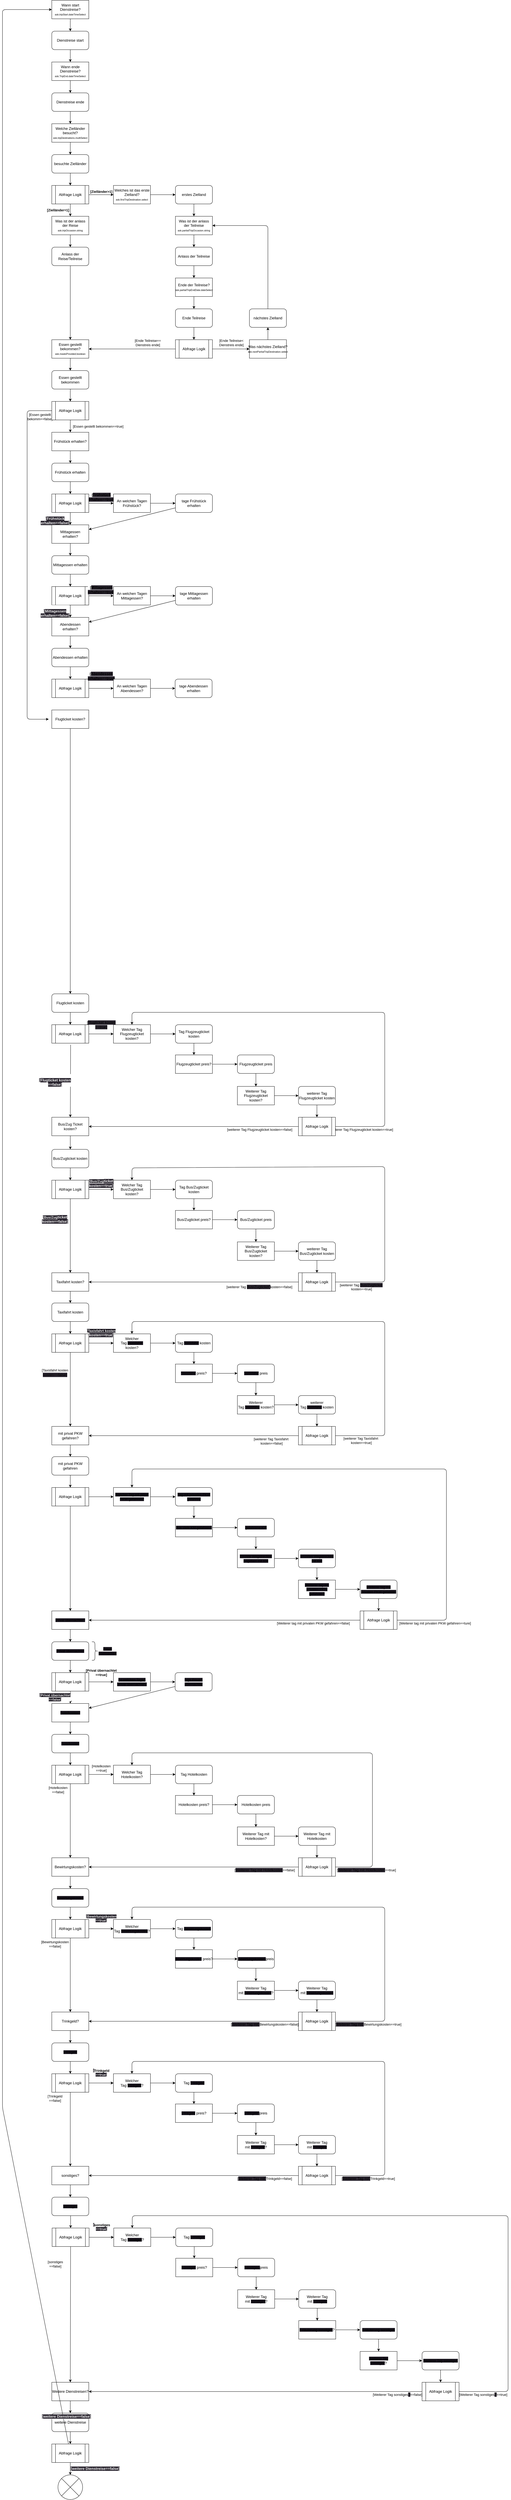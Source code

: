 <mxfile>
    <diagram id="L4NvkSTI6OKeX2f231ty" name="Seite-1">
        <mxGraphModel dx="3970" dy="1298" grid="1" gridSize="10" guides="1" tooltips="1" connect="1" arrows="1" fold="1" page="1" pageScale="1" pageWidth="827" pageHeight="1169" math="0" shadow="0">
            <root>
                <mxCell id="0"/>
                <mxCell id="1" parent="0"/>
                <mxCell id="QfeDqmOQfvV1Y4iZlrYc-1" value="Wann start Dienstreise?&lt;br&gt;&lt;font style=&quot;font-size: 8px;&quot;&gt;ask.tripStart.dateTimeSelect&lt;/font&gt;" style="rounded=0;whiteSpace=wrap;html=1;" parent="1" vertex="1">
                    <mxGeometry x="40" y="40" width="120" height="60" as="geometry"/>
                </mxCell>
                <mxCell id="QfeDqmOQfvV1Y4iZlrYc-8" value="" style="edgeStyle=orthogonalEdgeStyle;rounded=0;orthogonalLoop=1;jettySize=auto;html=1;strokeColor=default;fontStyle=1" parent="1" source="QfeDqmOQfvV1Y4iZlrYc-2" target="QfeDqmOQfvV1Y4iZlrYc-7" edge="1">
                    <mxGeometry relative="1" as="geometry"/>
                </mxCell>
                <mxCell id="QfeDqmOQfvV1Y4iZlrYc-2" value="Dienstreise start" style="rounded=1;whiteSpace=wrap;html=1;" parent="1" vertex="1">
                    <mxGeometry x="40" y="140" width="120" height="60" as="geometry"/>
                </mxCell>
                <mxCell id="QfeDqmOQfvV1Y4iZlrYc-4" value="" style="endArrow=classic;html=1;rounded=0;strokeColor=default;fontStyle=1" parent="1" source="QfeDqmOQfvV1Y4iZlrYc-1" target="QfeDqmOQfvV1Y4iZlrYc-2" edge="1">
                    <mxGeometry width="50" height="50" relative="1" as="geometry">
                        <mxPoint x="80" y="290" as="sourcePoint"/>
                        <mxPoint x="130" y="240" as="targetPoint"/>
                    </mxGeometry>
                </mxCell>
                <mxCell id="QfeDqmOQfvV1Y4iZlrYc-12" value="" style="edgeStyle=orthogonalEdgeStyle;rounded=0;orthogonalLoop=1;jettySize=auto;html=1;strokeColor=default;fontStyle=1" parent="1" source="QfeDqmOQfvV1Y4iZlrYc-7" target="QfeDqmOQfvV1Y4iZlrYc-10" edge="1">
                    <mxGeometry relative="1" as="geometry"/>
                </mxCell>
                <mxCell id="QfeDqmOQfvV1Y4iZlrYc-7" value="Wann ende Dienstreise?&lt;br&gt;&lt;font style=&quot;font-size: 8px;&quot;&gt;ask.TripEnd.dateTimeSelect&lt;/font&gt;" style="rounded=0;whiteSpace=wrap;html=1;" parent="1" vertex="1">
                    <mxGeometry x="40" y="240" width="120" height="60" as="geometry"/>
                </mxCell>
                <mxCell id="QfeDqmOQfvV1Y4iZlrYc-15" value="" style="edgeStyle=orthogonalEdgeStyle;rounded=0;orthogonalLoop=1;jettySize=auto;html=1;strokeColor=default;fontStyle=1" parent="1" source="QfeDqmOQfvV1Y4iZlrYc-10" target="QfeDqmOQfvV1Y4iZlrYc-13" edge="1">
                    <mxGeometry relative="1" as="geometry"/>
                </mxCell>
                <mxCell id="QfeDqmOQfvV1Y4iZlrYc-10" value="Dienstreise ende" style="rounded=1;whiteSpace=wrap;html=1;" parent="1" vertex="1">
                    <mxGeometry x="40" y="340" width="120" height="60" as="geometry"/>
                </mxCell>
                <mxCell id="QfeDqmOQfvV1Y4iZlrYc-17" value="" style="edgeStyle=orthogonalEdgeStyle;rounded=0;orthogonalLoop=1;jettySize=auto;html=1;strokeColor=default;fontStyle=1" parent="1" source="QfeDqmOQfvV1Y4iZlrYc-13" target="QfeDqmOQfvV1Y4iZlrYc-16" edge="1">
                    <mxGeometry relative="1" as="geometry"/>
                </mxCell>
                <mxCell id="QfeDqmOQfvV1Y4iZlrYc-13" value="Welche Zielländer besucht?&lt;br&gt;&lt;font style=&quot;font-size: 8px;&quot;&gt;ask.tripDestinations.multiSelect&lt;/font&gt;" style="rounded=0;whiteSpace=wrap;html=1;" parent="1" vertex="1">
                    <mxGeometry x="40" y="440" width="120" height="60" as="geometry"/>
                </mxCell>
                <mxCell id="QfeDqmOQfvV1Y4iZlrYc-29" value="" style="edgeStyle=orthogonalEdgeStyle;rounded=0;orthogonalLoop=1;jettySize=auto;html=1;strokeColor=default;fontStyle=1" parent="1" source="QfeDqmOQfvV1Y4iZlrYc-16" target="QfeDqmOQfvV1Y4iZlrYc-21" edge="1">
                    <mxGeometry relative="1" as="geometry"/>
                </mxCell>
                <mxCell id="QfeDqmOQfvV1Y4iZlrYc-16" value="besuchte Zielländer" style="rounded=1;whiteSpace=wrap;html=1;" parent="1" vertex="1">
                    <mxGeometry x="40" y="540" width="120" height="60" as="geometry"/>
                </mxCell>
                <mxCell id="QfeDqmOQfvV1Y4iZlrYc-23" value="[Zielländer=1]" style="edgeStyle=orthogonalEdgeStyle;rounded=0;orthogonalLoop=1;jettySize=auto;html=1;strokeColor=default;fontStyle=1" parent="1" source="QfeDqmOQfvV1Y4iZlrYc-21" target="QfeDqmOQfvV1Y4iZlrYc-22" edge="1">
                    <mxGeometry y="-40" relative="1" as="geometry">
                        <mxPoint as="offset"/>
                    </mxGeometry>
                </mxCell>
                <mxCell id="QfeDqmOQfvV1Y4iZlrYc-25" value="[Zielländer&amp;gt;1]" style="edgeStyle=orthogonalEdgeStyle;rounded=0;orthogonalLoop=1;jettySize=auto;html=1;strokeColor=default;fontStyle=1" parent="1" source="QfeDqmOQfvV1Y4iZlrYc-21" target="QfeDqmOQfvV1Y4iZlrYc-24" edge="1">
                    <mxGeometry y="10" relative="1" as="geometry">
                        <mxPoint as="offset"/>
                    </mxGeometry>
                </mxCell>
                <mxCell id="QfeDqmOQfvV1Y4iZlrYc-21" value="Abfrage Logik" style="shape=process;whiteSpace=wrap;html=1;backgroundOutline=1;" parent="1" vertex="1">
                    <mxGeometry x="40" y="640" width="120" height="60" as="geometry"/>
                </mxCell>
                <mxCell id="QfeDqmOQfvV1Y4iZlrYc-34" value="" style="edgeStyle=orthogonalEdgeStyle;rounded=0;orthogonalLoop=1;jettySize=auto;html=1;strokeColor=default;fontStyle=1" parent="1" source="QfeDqmOQfvV1Y4iZlrYc-22" target="QfeDqmOQfvV1Y4iZlrYc-33" edge="1">
                    <mxGeometry relative="1" as="geometry"/>
                </mxCell>
                <mxCell id="QfeDqmOQfvV1Y4iZlrYc-22" value="Was ist der anlass der Reise&lt;br&gt;&lt;font style=&quot;font-size: 8px;&quot;&gt;ask.tripOccasion.string&lt;/font&gt;" style="rounded=0;whiteSpace=wrap;html=1;" parent="1" vertex="1">
                    <mxGeometry x="40" y="740" width="120" height="60" as="geometry"/>
                </mxCell>
                <mxCell id="QfeDqmOQfvV1Y4iZlrYc-31" value="" style="edgeStyle=orthogonalEdgeStyle;rounded=0;orthogonalLoop=1;jettySize=auto;html=1;strokeColor=default;fontStyle=1" parent="1" source="QfeDqmOQfvV1Y4iZlrYc-24" target="QfeDqmOQfvV1Y4iZlrYc-30" edge="1">
                    <mxGeometry relative="1" as="geometry"/>
                </mxCell>
                <mxCell id="QfeDqmOQfvV1Y4iZlrYc-24" value="Welches ist das erste Zielland?&lt;br&gt;&lt;font style=&quot;font-size: 8px;&quot;&gt;ask.firstTripDestination.select&lt;/font&gt;" style="rounded=0;whiteSpace=wrap;html=1;" parent="1" vertex="1">
                    <mxGeometry x="240" y="640" width="120" height="60" as="geometry"/>
                </mxCell>
                <mxCell id="8" value="" style="edgeStyle=none;html=1;fontStyle=1" parent="1" source="QfeDqmOQfvV1Y4iZlrYc-30" target="7" edge="1">
                    <mxGeometry relative="1" as="geometry"/>
                </mxCell>
                <mxCell id="QfeDqmOQfvV1Y4iZlrYc-30" value="erstes Zielland" style="rounded=1;whiteSpace=wrap;html=1;" parent="1" vertex="1">
                    <mxGeometry x="441" y="640" width="120" height="60" as="geometry"/>
                </mxCell>
                <mxCell id="32" style="edgeStyle=none;html=1;fontStyle=1" parent="1" source="QfeDqmOQfvV1Y4iZlrYc-33" target="453" edge="1">
                    <mxGeometry relative="1" as="geometry">
                        <mxPoint x="100" y="1140" as="targetPoint"/>
                    </mxGeometry>
                </mxCell>
                <mxCell id="QfeDqmOQfvV1Y4iZlrYc-33" value="Anlass der Reise/Teilreise" style="rounded=1;whiteSpace=wrap;html=1;" parent="1" vertex="1">
                    <mxGeometry x="40" y="840" width="120" height="60" as="geometry"/>
                </mxCell>
                <mxCell id="10" value="" style="edgeStyle=none;html=1;fontStyle=1" parent="1" source="7" target="9" edge="1">
                    <mxGeometry relative="1" as="geometry"/>
                </mxCell>
                <mxCell id="7" value="Was ist der anlass der Teilreise&lt;br&gt;&lt;font style=&quot;font-size: 8px;&quot;&gt;ask.partialTripOccasion.string&lt;/font&gt;" style="rounded=0;whiteSpace=wrap;html=1;" parent="1" vertex="1">
                    <mxGeometry x="441" y="740" width="120" height="60" as="geometry"/>
                </mxCell>
                <mxCell id="13" value="" style="edgeStyle=none;html=1;fontStyle=1" parent="1" source="9" target="12" edge="1">
                    <mxGeometry relative="1" as="geometry"/>
                </mxCell>
                <mxCell id="9" value="Anlass der Teilreise" style="rounded=1;whiteSpace=wrap;html=1;" parent="1" vertex="1">
                    <mxGeometry x="441" y="840" width="120" height="60" as="geometry"/>
                </mxCell>
                <mxCell id="24" style="edgeStyle=none;html=1;fontStyle=1" parent="1" source="11" target="23" edge="1">
                    <mxGeometry relative="1" as="geometry"/>
                </mxCell>
                <mxCell id="30" value="[Ende Teilreise&amp;lt;&lt;br&gt;Dienstreis ende]" style="edgeLabel;html=1;align=center;verticalAlign=middle;resizable=0;points=[];" parent="24" vertex="1" connectable="0">
                    <mxGeometry x="0.256" y="-1" relative="1" as="geometry">
                        <mxPoint x="-15" y="-21" as="offset"/>
                    </mxGeometry>
                </mxCell>
                <mxCell id="52" style="edgeStyle=none;html=1;fontStyle=1" parent="1" source="11" target="453" edge="1">
                    <mxGeometry relative="1" as="geometry"/>
                </mxCell>
                <mxCell id="360" value="[Ende Teilreise==&lt;br&gt;Dienstreis ende]" style="edgeLabel;html=1;align=center;verticalAlign=middle;resizable=0;points=[];" parent="52" vertex="1" connectable="0">
                    <mxGeometry x="-0.504" y="1" relative="1" as="geometry">
                        <mxPoint x="-21" y="-21" as="offset"/>
                    </mxGeometry>
                </mxCell>
                <mxCell id="11" value="Abfrage Logik" style="shape=process;whiteSpace=wrap;html=1;backgroundOutline=1;" parent="1" vertex="1">
                    <mxGeometry x="441" y="1140" width="120" height="60" as="geometry"/>
                </mxCell>
                <mxCell id="17" value="" style="edgeStyle=none;html=1;fontStyle=1" parent="1" source="12" target="16" edge="1">
                    <mxGeometry relative="1" as="geometry"/>
                </mxCell>
                <mxCell id="12" value="Ende der Teilreise?&lt;br&gt;&lt;font style=&quot;font-size: 8px;&quot;&gt;ask.partialTripEndDate.dateSelect&lt;/font&gt;" style="rounded=0;whiteSpace=wrap;html=1;" parent="1" vertex="1">
                    <mxGeometry x="441" y="940" width="120" height="60" as="geometry"/>
                </mxCell>
                <mxCell id="22" value="" style="edgeStyle=none;html=1;fontStyle=1" parent="1" source="16" target="11" edge="1">
                    <mxGeometry relative="1" as="geometry"/>
                </mxCell>
                <mxCell id="16" value="Ende Teilreise" style="rounded=1;whiteSpace=wrap;html=1;" parent="1" vertex="1">
                    <mxGeometry x="441" y="1040" width="120" height="60" as="geometry"/>
                </mxCell>
                <mxCell id="28" value="" style="edgeStyle=none;html=1;fontStyle=1" parent="1" source="23" target="27" edge="1">
                    <mxGeometry relative="1" as="geometry"/>
                </mxCell>
                <mxCell id="23" value="Was nächstes Zielland?&lt;br&gt;&lt;font style=&quot;font-size: 8px;&quot;&gt;ask.nextPartialTripDestination.select&lt;/font&gt;" style="rounded=0;whiteSpace=wrap;html=1;" parent="1" vertex="1">
                    <mxGeometry x="681" y="1140" width="120" height="60" as="geometry"/>
                </mxCell>
                <mxCell id="29" style="edgeStyle=none;html=1;fontStyle=1" parent="1" source="27" target="7" edge="1">
                    <mxGeometry relative="1" as="geometry">
                        <Array as="points">
                            <mxPoint x="741" y="770"/>
                        </Array>
                    </mxGeometry>
                </mxCell>
                <mxCell id="27" value="nächstes Zielland" style="rounded=1;whiteSpace=wrap;html=1;" parent="1" vertex="1">
                    <mxGeometry x="681" y="1040" width="120" height="60" as="geometry"/>
                </mxCell>
                <mxCell id="54" value="" style="edgeStyle=none;html=1;fontStyle=1" parent="1" source="51" target="53" edge="1">
                    <mxGeometry relative="1" as="geometry"/>
                </mxCell>
                <mxCell id="51" value="Frühstück erhalten?" style="rounded=0;whiteSpace=wrap;html=1;" parent="1" vertex="1">
                    <mxGeometry x="40" y="1440" width="120" height="60" as="geometry"/>
                </mxCell>
                <mxCell id="56" value="" style="edgeStyle=none;html=1;fontStyle=1" parent="1" source="53" target="55" edge="1">
                    <mxGeometry relative="1" as="geometry"/>
                </mxCell>
                <mxCell id="53" value="Frühstück erhalten" style="rounded=1;whiteSpace=wrap;html=1;" parent="1" vertex="1">
                    <mxGeometry x="40" y="1540" width="120" height="60" as="geometry"/>
                </mxCell>
                <mxCell id="59" value="[&lt;span style=&quot;font-size: 12px; background-color: rgb(42, 37, 47);&quot;&gt;Frühstück&lt;br&gt;erhalten==true]&lt;/span&gt;" style="edgeStyle=none;html=1;fontStyle=1" parent="1" source="55" target="58" edge="1">
                    <mxGeometry y="20" relative="1" as="geometry">
                        <mxPoint as="offset"/>
                    </mxGeometry>
                </mxCell>
                <mxCell id="66" value="&lt;br&gt;&lt;span style=&quot;color: rgb(240, 240, 240); font-family: Helvetica; font-size: 11px; font-style: normal; font-variant-ligatures: normal; font-variant-caps: normal; letter-spacing: normal; orphans: 2; text-align: center; text-indent: 0px; text-transform: none; widows: 2; word-spacing: 0px; -webkit-text-stroke-width: 0px; background-color: rgb(24, 20, 29); text-decoration-thickness: initial; text-decoration-style: initial; text-decoration-color: initial; float: none; display: inline !important;&quot;&gt;[&lt;/span&gt;&lt;span style=&quot;border-color: rgb(0, 0, 0); color: rgb(240, 240, 240); font-family: Helvetica; font-style: normal; font-variant-ligatures: normal; font-variant-caps: normal; letter-spacing: normal; orphans: 2; text-align: center; text-indent: 0px; text-transform: none; widows: 2; word-spacing: 0px; -webkit-text-stroke-width: 0px; text-decoration-thickness: initial; text-decoration-style: initial; text-decoration-color: initial; font-size: 12px; background-color: rgb(42, 37, 47);&quot;&gt;Frühstück&lt;br style=&quot;border-color: rgb(0, 0, 0);&quot;&gt;erhalten==false]&lt;/span&gt;&lt;br&gt;" style="edgeStyle=none;html=1;fontStyle=1" parent="1" source="55" target="64" edge="1">
                    <mxGeometry y="-50" relative="1" as="geometry">
                        <mxPoint as="offset"/>
                    </mxGeometry>
                </mxCell>
                <mxCell id="55" value="Abfrage Logik" style="shape=process;whiteSpace=wrap;html=1;backgroundOutline=1;" parent="1" vertex="1">
                    <mxGeometry x="40" y="1640" width="120" height="60" as="geometry"/>
                </mxCell>
                <mxCell id="61" value="" style="edgeStyle=none;html=1;fontStyle=1" parent="1" source="58" target="60" edge="1">
                    <mxGeometry relative="1" as="geometry"/>
                </mxCell>
                <mxCell id="58" value="An welchen Tagen Frühstück?" style="rounded=0;whiteSpace=wrap;html=1;" parent="1" vertex="1">
                    <mxGeometry x="240" y="1640" width="120" height="60" as="geometry"/>
                </mxCell>
                <mxCell id="65" style="edgeStyle=none;html=1;fontStyle=1" parent="1" source="60" target="64" edge="1">
                    <mxGeometry relative="1" as="geometry"/>
                </mxCell>
                <mxCell id="60" value="tage Frühstück erhalten" style="rounded=1;whiteSpace=wrap;html=1;" parent="1" vertex="1">
                    <mxGeometry x="441" y="1640" width="120" height="60" as="geometry"/>
                </mxCell>
                <mxCell id="69" value="" style="edgeStyle=none;html=1;fontStyle=1" parent="1" source="64" target="68" edge="1">
                    <mxGeometry relative="1" as="geometry"/>
                </mxCell>
                <mxCell id="64" value="Mittagessen erhalten?" style="rounded=0;whiteSpace=wrap;html=1;" parent="1" vertex="1">
                    <mxGeometry x="40" y="1740" width="120" height="60" as="geometry"/>
                </mxCell>
                <mxCell id="72" value="" style="edgeStyle=none;html=1;fontStyle=1" parent="1" source="68" target="71" edge="1">
                    <mxGeometry relative="1" as="geometry"/>
                </mxCell>
                <mxCell id="68" value="Mittagessen erhalten" style="rounded=1;whiteSpace=wrap;html=1;" parent="1" vertex="1">
                    <mxGeometry x="40" y="1840" width="120" height="60" as="geometry"/>
                </mxCell>
                <mxCell id="71" value="Abfrage Logik" style="shape=process;whiteSpace=wrap;html=1;backgroundOutline=1;" parent="1" vertex="1">
                    <mxGeometry x="40" y="1940" width="120" height="60" as="geometry"/>
                </mxCell>
                <mxCell id="75" value="[&lt;span style=&quot;font-size: 12px; background-color: rgb(42, 37, 47);&quot;&gt;Mittagessen&lt;br&gt;erhalten==true]&lt;/span&gt;" style="edgeStyle=none;html=1;fontStyle=1" parent="1" source="71" target="77" edge="1">
                    <mxGeometry y="20" relative="1" as="geometry">
                        <mxPoint x="160" y="1970" as="sourcePoint"/>
                        <mxPoint as="offset"/>
                    </mxGeometry>
                </mxCell>
                <mxCell id="76" value="" style="edgeStyle=none;html=1;fontStyle=1" parent="1" source="77" target="78" edge="1">
                    <mxGeometry relative="1" as="geometry"/>
                </mxCell>
                <mxCell id="77" value="An welchen Tagen Mittagessen?" style="rounded=0;whiteSpace=wrap;html=1;" parent="1" vertex="1">
                    <mxGeometry x="240" y="1940" width="120" height="60" as="geometry"/>
                </mxCell>
                <mxCell id="92" style="edgeStyle=none;html=1;fontStyle=1" parent="1" source="78" target="82" edge="1">
                    <mxGeometry relative="1" as="geometry"/>
                </mxCell>
                <mxCell id="78" value="tage Mittagessen erhalten" style="rounded=1;whiteSpace=wrap;html=1;" parent="1" vertex="1">
                    <mxGeometry x="441" y="1940" width="120" height="60" as="geometry"/>
                </mxCell>
                <mxCell id="80" value="&lt;br&gt;&lt;span style=&quot;color: rgb(240, 240, 240); font-family: Helvetica; font-size: 11px; font-style: normal; font-variant-ligatures: normal; font-variant-caps: normal; letter-spacing: normal; orphans: 2; text-align: center; text-indent: 0px; text-transform: none; widows: 2; word-spacing: 0px; -webkit-text-stroke-width: 0px; background-color: rgb(24, 20, 29); text-decoration-thickness: initial; text-decoration-style: initial; text-decoration-color: initial; float: none; display: inline !important;&quot;&gt;[&lt;/span&gt;&lt;span style=&quot;border-color: rgb(0, 0, 0); color: rgb(240, 240, 240); font-family: Helvetica; font-style: normal; font-variant-ligatures: normal; font-variant-caps: normal; letter-spacing: normal; orphans: 2; text-align: center; text-indent: 0px; text-transform: none; widows: 2; word-spacing: 0px; -webkit-text-stroke-width: 0px; text-decoration-thickness: initial; text-decoration-style: initial; text-decoration-color: initial; font-size: 12px; background-color: rgb(42, 37, 47);&quot;&gt;Mittagessen&lt;br style=&quot;border-color: rgb(0, 0, 0);&quot;&gt;erhalten==false]&lt;/span&gt;" style="edgeStyle=none;html=1;fontStyle=1" parent="1" source="71" target="82" edge="1">
                    <mxGeometry y="-50" relative="1" as="geometry">
                        <mxPoint x="100" y="2000" as="sourcePoint"/>
                        <mxPoint as="offset"/>
                    </mxGeometry>
                </mxCell>
                <mxCell id="81" value="" style="edgeStyle=none;html=1;fontStyle=1" parent="1" source="82" target="84" edge="1">
                    <mxGeometry relative="1" as="geometry"/>
                </mxCell>
                <mxCell id="82" value="Abendessen erhalten?" style="rounded=0;whiteSpace=wrap;html=1;" parent="1" vertex="1">
                    <mxGeometry x="40" y="2040" width="120" height="60" as="geometry"/>
                </mxCell>
                <mxCell id="83" value="" style="edgeStyle=none;html=1;fontStyle=1" parent="1" source="84" target="86" edge="1">
                    <mxGeometry relative="1" as="geometry"/>
                </mxCell>
                <mxCell id="84" value="Abendessen erhalten" style="rounded=1;whiteSpace=wrap;html=1;" parent="1" vertex="1">
                    <mxGeometry x="40" y="2140" width="120" height="60" as="geometry"/>
                </mxCell>
                <mxCell id="86" value="Abfrage Logik" style="shape=process;whiteSpace=wrap;html=1;backgroundOutline=1;" parent="1" vertex="1">
                    <mxGeometry x="40" y="2240" width="120" height="60" as="geometry"/>
                </mxCell>
                <mxCell id="87" value="[&lt;span style=&quot;font-size: 12px; background-color: rgb(42, 37, 47);&quot;&gt;Abendessen&lt;/span&gt;&lt;span style=&quot;font-size: 12px; background-color: rgb(42, 37, 47);&quot;&gt;&lt;br&gt;erhalten==true]&lt;/span&gt;" style="edgeStyle=none;html=1;fontStyle=1" parent="1" source="86" target="89" edge="1">
                    <mxGeometry y="40" relative="1" as="geometry">
                        <mxPoint x="160" y="2270" as="sourcePoint"/>
                        <mxPoint as="offset"/>
                    </mxGeometry>
                </mxCell>
                <mxCell id="88" value="" style="edgeStyle=none;html=1;fontStyle=1" parent="1" source="89" target="90" edge="1">
                    <mxGeometry relative="1" as="geometry"/>
                </mxCell>
                <mxCell id="89" value="An welchen Tagen Abendessen?" style="rounded=0;whiteSpace=wrap;html=1;" parent="1" vertex="1">
                    <mxGeometry x="240" y="2240" width="120" height="60" as="geometry"/>
                </mxCell>
                <mxCell id="90" value="tage Abendessen erhalten" style="rounded=1;whiteSpace=wrap;html=1;" parent="1" vertex="1">
                    <mxGeometry x="440" y="2240" width="120" height="60" as="geometry"/>
                </mxCell>
                <mxCell id="99" value="" style="edgeStyle=none;html=1;fontStyle=1" parent="1" source="93" target="98" edge="1">
                    <mxGeometry relative="1" as="geometry"/>
                </mxCell>
                <mxCell id="93" value="Flugticket kosten?" style="rounded=0;whiteSpace=wrap;html=1;" parent="1" vertex="1">
                    <mxGeometry x="40" y="2340" width="120" height="60" as="geometry"/>
                </mxCell>
                <mxCell id="103" value="" style="edgeStyle=none;html=1;fontStyle=1" parent="1" source="98" target="102" edge="1">
                    <mxGeometry relative="1" as="geometry"/>
                </mxCell>
                <mxCell id="98" value="Flugticket kosten" style="rounded=1;whiteSpace=wrap;html=1;" parent="1" vertex="1">
                    <mxGeometry x="40" y="3260" width="120" height="60" as="geometry"/>
                </mxCell>
                <mxCell id="106" value="" style="edgeStyle=none;html=1;fontStyle=1" parent="1" source="102" target="178" edge="1">
                    <mxGeometry relative="1" as="geometry">
                        <mxPoint x="240" y="3390" as="targetPoint"/>
                    </mxGeometry>
                </mxCell>
                <mxCell id="110" value="[&lt;span style=&quot;font-size: 12px; background-color: rgb(42, 37, 47);&quot;&gt;Flugticket kosten&lt;br&gt;==true]&lt;/span&gt;" style="edgeLabel;html=1;align=center;verticalAlign=middle;resizable=0;points=[];" parent="106" vertex="1" connectable="0">
                    <mxGeometry x="0.376" y="2" relative="1" as="geometry">
                        <mxPoint x="-15" y="-28" as="offset"/>
                    </mxGeometry>
                </mxCell>
                <mxCell id="109" value="&lt;br&gt;&lt;span style=&quot;color: rgb(240, 240, 240); font-family: Helvetica; font-size: 11px; font-style: normal; font-variant-ligatures: normal; font-variant-caps: normal; letter-spacing: normal; orphans: 2; text-align: center; text-indent: 0px; text-transform: none; widows: 2; word-spacing: 0px; -webkit-text-stroke-width: 0px; background-color: rgb(24, 20, 29); text-decoration-thickness: initial; text-decoration-style: initial; text-decoration-color: initial; float: none; display: inline !important;&quot;&gt;[&lt;/span&gt;&lt;span style=&quot;border-color: rgb(0, 0, 0); color: rgb(240, 240, 240); font-family: Helvetica; font-style: normal; font-variant-ligatures: normal; font-variant-caps: normal; letter-spacing: normal; orphans: 2; text-align: center; text-indent: 0px; text-transform: none; widows: 2; word-spacing: 0px; -webkit-text-stroke-width: 0px; text-decoration-thickness: initial; text-decoration-style: initial; text-decoration-color: initial; font-size: 12px; background-color: rgb(42, 37, 47);&quot;&gt;Flugticket kosten&lt;br style=&quot;border-color: rgb(0, 0, 0);&quot;&gt;==false]&lt;/span&gt;&lt;br&gt;" style="edgeStyle=none;html=1;fontStyle=1" parent="1" target="108" edge="1">
                    <mxGeometry x="-0.02" y="-51" relative="1" as="geometry">
                        <mxPoint x="101" y="3425" as="sourcePoint"/>
                        <mxPoint x="101" y="3463" as="targetPoint"/>
                        <mxPoint as="offset"/>
                    </mxGeometry>
                </mxCell>
                <mxCell id="102" value="Abfrage Logik" style="shape=process;whiteSpace=wrap;html=1;backgroundOutline=1;" parent="1" vertex="1">
                    <mxGeometry x="40" y="3360" width="120" height="60" as="geometry"/>
                </mxCell>
                <mxCell id="156" value="" style="edgeStyle=none;html=1;fontStyle=1" parent="1" target="155" edge="1">
                    <mxGeometry relative="1" as="geometry">
                        <mxPoint x="100" y="3764" as="sourcePoint"/>
                    </mxGeometry>
                </mxCell>
                <mxCell id="192" value="" style="edgeStyle=none;html=1;fontStyle=1" parent="1" source="108" target="155" edge="1">
                    <mxGeometry relative="1" as="geometry"/>
                </mxCell>
                <mxCell id="108" value="Bus/Zug Ticket kosten?" style="rounded=0;whiteSpace=wrap;html=1;" parent="1" vertex="1">
                    <mxGeometry x="40" y="3660" width="120" height="60" as="geometry"/>
                </mxCell>
                <mxCell id="136" value="&lt;span style=&quot;color: rgb(240, 240, 240); font-family: Helvetica; font-size: 11px; font-style: normal; font-variant-ligatures: normal; font-variant-caps: normal; letter-spacing: normal; orphans: 2; text-align: center; text-indent: 0px; text-transform: none; widows: 2; word-spacing: 0px; -webkit-text-stroke-width: 0px; background-color: rgb(24, 20, 29); text-decoration-thickness: initial; text-decoration-style: initial; text-decoration-color: initial; float: none; display: inline !important;&quot;&gt;[Bus/Zug&lt;/span&gt;&lt;span style=&quot;border-color: rgb(0, 0, 0); color: rgb(240, 240, 240); font-family: Helvetica; font-style: normal; font-variant-ligatures: normal; font-variant-caps: normal; letter-spacing: normal; orphans: 2; text-align: center; text-indent: 0px; text-transform: none; widows: 2; word-spacing: 0px; -webkit-text-stroke-width: 0px; text-decoration-thickness: initial; text-decoration-style: initial; text-decoration-color: initial; font-size: 12px; background-color: rgb(42, 37, 47);&quot;&gt;ticket&lt;br&gt;kosten==true]&lt;/span&gt;" style="edgeStyle=none;html=1;fontStyle=1" parent="1" source="138" target="200" edge="1">
                    <mxGeometry y="20" relative="1" as="geometry">
                        <mxPoint as="offset"/>
                        <mxPoint x="240" y="3894" as="targetPoint"/>
                    </mxGeometry>
                </mxCell>
                <mxCell id="137" value="&lt;br&gt;&lt;span style=&quot;border-color: rgb(0, 0, 0); color: rgb(240, 240, 240); font-family: Helvetica; font-size: 11px; font-style: normal; font-variant-ligatures: normal; font-variant-caps: normal; letter-spacing: normal; orphans: 2; text-align: center; text-indent: 0px; text-transform: none; widows: 2; word-spacing: 0px; -webkit-text-stroke-width: 0px; background-color: rgb(24, 20, 29); text-decoration-thickness: initial; text-decoration-style: initial; text-decoration-color: initial; float: none; display: inline !important;&quot;&gt;[Bus/Zug&lt;/span&gt;&lt;span style=&quot;border-color: rgb(0, 0, 0); color: rgb(240, 240, 240); font-family: Helvetica; font-style: normal; font-variant-ligatures: normal; font-variant-caps: normal; letter-spacing: normal; orphans: 2; text-align: center; text-indent: 0px; text-transform: none; widows: 2; word-spacing: 0px; -webkit-text-stroke-width: 0px; text-decoration-thickness: initial; text-decoration-style: initial; text-decoration-color: initial; font-size: 12px; background-color: rgb(42, 37, 47);&quot;&gt;ticket&lt;br style=&quot;border-color: rgb(0, 0, 0);&quot;&gt;kosten==false]&lt;/span&gt;&lt;br&gt;" style="edgeStyle=none;html=1;fontStyle=1" parent="1" source="138" target="145" edge="1">
                    <mxGeometry x="-0.5" y="-50" relative="1" as="geometry">
                        <mxPoint as="offset"/>
                    </mxGeometry>
                </mxCell>
                <mxCell id="138" value="Abfrage Logik" style="shape=process;whiteSpace=wrap;html=1;backgroundOutline=1;" parent="1" vertex="1">
                    <mxGeometry x="40" y="3864" width="120" height="60" as="geometry"/>
                </mxCell>
                <mxCell id="169" value="" style="edgeStyle=none;html=1;fontStyle=1" parent="1" source="145" target="168" edge="1">
                    <mxGeometry relative="1" as="geometry"/>
                </mxCell>
                <mxCell id="145" value="Taxifahrt kosten?" style="rounded=0;whiteSpace=wrap;html=1;" parent="1" vertex="1">
                    <mxGeometry x="40" y="4164" width="120" height="60" as="geometry"/>
                </mxCell>
                <mxCell id="157" value="" style="edgeStyle=none;html=1;fontStyle=1" parent="1" source="155" target="138" edge="1">
                    <mxGeometry relative="1" as="geometry"/>
                </mxCell>
                <mxCell id="155" value="Bus/Zugticket kosten" style="rounded=1;whiteSpace=wrap;html=1;" parent="1" vertex="1">
                    <mxGeometry x="40" y="3764" width="120" height="60" as="geometry"/>
                </mxCell>
                <mxCell id="159" value="&lt;br&gt;&lt;span style=&quot;border-color: rgb(0, 0, 0); color: rgb(240, 240, 240); font-family: Helvetica; font-size: 11px; font-style: normal; font-variant-ligatures: normal; font-variant-caps: normal; letter-spacing: normal; orphans: 2; text-align: center; text-indent: 0px; text-transform: none; widows: 2; word-spacing: 0px; -webkit-text-stroke-width: 0px; background-color: rgb(24, 20, 29); text-decoration-thickness: initial; text-decoration-style: initial; text-decoration-color: initial; float: none; display: inline !important;&quot;&gt;[Taxisfahrt kosten&lt;/span&gt;&lt;span style=&quot;border-color: rgb(0, 0, 0); color: rgb(240, 240, 240); font-family: Helvetica; font-style: normal; font-variant-ligatures: normal; font-variant-caps: normal; letter-spacing: normal; orphans: 2; text-align: center; text-indent: 0px; text-transform: none; widows: 2; word-spacing: 0px; -webkit-text-stroke-width: 0px; text-decoration-thickness: initial; text-decoration-style: initial; text-decoration-color: initial; font-size: 12px; background-color: rgb(42, 37, 47);&quot;&gt;&lt;br style=&quot;border-color: rgb(0, 0, 0);&quot;&gt;kosten==true]&lt;/span&gt;&lt;br&gt;" style="edgeStyle=none;html=1;fontStyle=1" parent="1" source="162" target="223" edge="1">
                    <mxGeometry y="40" relative="1" as="geometry">
                        <mxPoint as="offset"/>
                        <mxPoint x="240" y="4392" as="targetPoint"/>
                    </mxGeometry>
                </mxCell>
                <mxCell id="160" value="" style="edgeStyle=none;html=1;fontStyle=1" parent="1" source="162" target="239" edge="1">
                    <mxGeometry relative="1" as="geometry">
                        <mxPoint x="100" y="4462" as="targetPoint"/>
                    </mxGeometry>
                </mxCell>
                <mxCell id="161" value="[Taxisfahrt kosten&lt;span style=&quot;font-size: 12px; background-color: rgb(42, 37, 47);&quot;&gt;&lt;br&gt;kosten==false]&lt;/span&gt;" style="edgeLabel;html=1;align=center;verticalAlign=middle;resizable=0;points=[];" parent="160" vertex="1" connectable="0">
                    <mxGeometry x="-0.55" y="1" relative="1" as="geometry">
                        <mxPoint x="-51" y="11" as="offset"/>
                    </mxGeometry>
                </mxCell>
                <mxCell id="162" value="Abfrage Logik" style="shape=process;whiteSpace=wrap;html=1;backgroundOutline=1;" parent="1" vertex="1">
                    <mxGeometry x="40" y="4362" width="120" height="60" as="geometry"/>
                </mxCell>
                <mxCell id="170" value="" style="edgeStyle=none;html=1;fontStyle=1" parent="1" source="168" target="162" edge="1">
                    <mxGeometry relative="1" as="geometry"/>
                </mxCell>
                <mxCell id="168" value="Taxifahrt kosten" style="rounded=1;whiteSpace=wrap;html=1;" parent="1" vertex="1">
                    <mxGeometry x="40" y="4262" width="120" height="60" as="geometry"/>
                </mxCell>
                <mxCell id="174" value="" style="edgeStyle=none;html=1;fontStyle=1" parent="1" source="175" target="176" edge="1">
                    <mxGeometry relative="1" as="geometry"/>
                </mxCell>
                <mxCell id="175" value="Flugzeugticket preis?" style="rounded=0;whiteSpace=wrap;html=1;" parent="1" vertex="1">
                    <mxGeometry x="441" y="3458" width="120" height="60" as="geometry"/>
                </mxCell>
                <mxCell id="184" value="" style="edgeStyle=none;html=1;fontStyle=1" parent="1" source="176" target="183" edge="1">
                    <mxGeometry relative="1" as="geometry"/>
                </mxCell>
                <mxCell id="176" value="Flugzeugticket preis" style="rounded=1;whiteSpace=wrap;html=1;" parent="1" vertex="1">
                    <mxGeometry x="642" y="3458" width="120" height="60" as="geometry"/>
                </mxCell>
                <mxCell id="180" value="" style="edgeStyle=none;html=1;fontStyle=1" parent="1" source="178" target="179" edge="1">
                    <mxGeometry relative="1" as="geometry"/>
                </mxCell>
                <mxCell id="178" value="Welcher Tag Flugzeugticket kosten?" style="rounded=0;whiteSpace=wrap;html=1;" parent="1" vertex="1">
                    <mxGeometry x="240" y="3360" width="120" height="60" as="geometry"/>
                </mxCell>
                <mxCell id="181" value="" style="edgeStyle=none;html=1;fontStyle=1" parent="1" source="179" target="175" edge="1">
                    <mxGeometry relative="1" as="geometry"/>
                </mxCell>
                <mxCell id="179" value="Tag Flugzeugticket kosten" style="rounded=1;whiteSpace=wrap;html=1;" parent="1" vertex="1">
                    <mxGeometry x="441" y="3360" width="120" height="60" as="geometry"/>
                </mxCell>
                <mxCell id="186" value="" style="edgeStyle=none;html=1;fontStyle=1" parent="1" source="183" target="185" edge="1">
                    <mxGeometry relative="1" as="geometry"/>
                </mxCell>
                <mxCell id="183" value="Weiterer Tag Flugzeugticket kosten?" style="rounded=0;whiteSpace=wrap;html=1;" parent="1" vertex="1">
                    <mxGeometry x="642" y="3560" width="120" height="60" as="geometry"/>
                </mxCell>
                <mxCell id="191" style="edgeStyle=none;html=1;fontStyle=1" parent="1" source="185" target="188" edge="1">
                    <mxGeometry relative="1" as="geometry"/>
                </mxCell>
                <mxCell id="185" value="weiterer Tag Flugzeugticket kosten" style="rounded=1;whiteSpace=wrap;html=1;" parent="1" vertex="1">
                    <mxGeometry x="840" y="3560" width="120" height="60" as="geometry"/>
                </mxCell>
                <mxCell id="189" style="edgeStyle=none;html=1;fontStyle=1" parent="1" source="188" target="178" edge="1">
                    <mxGeometry relative="1" as="geometry">
                        <Array as="points">
                            <mxPoint x="1120" y="3690"/>
                            <mxPoint x="1120" y="3320"/>
                            <mxPoint x="300" y="3320"/>
                        </Array>
                    </mxGeometry>
                </mxCell>
                <mxCell id="212" value="[weiterer Tag Flugzeugticket kosten==true]" style="edgeLabel;html=1;align=center;verticalAlign=middle;resizable=0;points=[];" parent="189" vertex="1" connectable="0">
                    <mxGeometry x="0.34" y="-1" relative="1" as="geometry">
                        <mxPoint x="324" y="381" as="offset"/>
                    </mxGeometry>
                </mxCell>
                <mxCell id="190" style="edgeStyle=none;html=1;fontStyle=1" parent="1" source="188" target="108" edge="1">
                    <mxGeometry relative="1" as="geometry"/>
                </mxCell>
                <mxCell id="213" value="[weiterer Tag Flugzeugticket kosten==false]" style="edgeLabel;html=1;align=center;verticalAlign=middle;resizable=0;points=[];" parent="190" vertex="1" connectable="0">
                    <mxGeometry x="-0.691" y="4" relative="1" as="geometry">
                        <mxPoint x="-21" y="6" as="offset"/>
                    </mxGeometry>
                </mxCell>
                <mxCell id="188" value="Abfrage Logik" style="shape=process;whiteSpace=wrap;html=1;backgroundOutline=1;" parent="1" vertex="1">
                    <mxGeometry x="840" y="3660" width="120" height="60" as="geometry"/>
                </mxCell>
                <mxCell id="194" value="" style="edgeStyle=none;html=1;fontStyle=1" parent="1" source="195" target="197" edge="1">
                    <mxGeometry relative="1" as="geometry"/>
                </mxCell>
                <mxCell id="195" value="Bus/Zugticket preis?" style="rounded=0;whiteSpace=wrap;html=1;" parent="1" vertex="1">
                    <mxGeometry x="441.0" y="3962" width="120" height="60" as="geometry"/>
                </mxCell>
                <mxCell id="196" value="" style="edgeStyle=none;html=1;fontStyle=1" parent="1" source="197" target="205" edge="1">
                    <mxGeometry relative="1" as="geometry"/>
                </mxCell>
                <mxCell id="197" value="Bus/Zugticket preis" style="rounded=1;whiteSpace=wrap;html=1;" parent="1" vertex="1">
                    <mxGeometry x="642" y="3962" width="120" height="60" as="geometry"/>
                </mxCell>
                <mxCell id="199" value="" style="edgeStyle=none;html=1;fontStyle=1" parent="1" source="200" target="202" edge="1">
                    <mxGeometry relative="1" as="geometry"/>
                </mxCell>
                <mxCell id="200" value="Welcher Tag Bus/Zugticket kosten?" style="rounded=0;whiteSpace=wrap;html=1;" parent="1" vertex="1">
                    <mxGeometry x="240.0" y="3864" width="120" height="60" as="geometry"/>
                </mxCell>
                <mxCell id="201" value="" style="edgeStyle=none;html=1;fontStyle=1" parent="1" source="202" target="195" edge="1">
                    <mxGeometry relative="1" as="geometry"/>
                </mxCell>
                <mxCell id="202" value="Tag Bus/Zugticket kosten" style="rounded=1;whiteSpace=wrap;html=1;" parent="1" vertex="1">
                    <mxGeometry x="441.0" y="3864" width="120" height="60" as="geometry"/>
                </mxCell>
                <mxCell id="204" value="" style="edgeStyle=none;html=1;fontStyle=1" parent="1" source="205" target="207" edge="1">
                    <mxGeometry relative="1" as="geometry"/>
                </mxCell>
                <mxCell id="205" value="Weiterer Tag Bus/Zugticket kosten?" style="rounded=0;whiteSpace=wrap;html=1;" parent="1" vertex="1">
                    <mxGeometry x="642" y="4064" width="120" height="60" as="geometry"/>
                </mxCell>
                <mxCell id="206" style="edgeStyle=none;html=1;fontStyle=1" parent="1" source="207" target="210" edge="1">
                    <mxGeometry relative="1" as="geometry"/>
                </mxCell>
                <mxCell id="207" value="weiterer Tag Bus/Zugticket kosten" style="rounded=1;whiteSpace=wrap;html=1;" parent="1" vertex="1">
                    <mxGeometry x="840" y="4064" width="120" height="60" as="geometry"/>
                </mxCell>
                <mxCell id="209" style="edgeStyle=none;html=1;fontStyle=1" parent="1" source="210" target="200" edge="1">
                    <mxGeometry relative="1" as="geometry">
                        <Array as="points">
                            <mxPoint x="1120" y="4194"/>
                            <mxPoint x="1120" y="3820"/>
                            <mxPoint x="300.0" y="3824"/>
                        </Array>
                    </mxGeometry>
                </mxCell>
                <mxCell id="214" value="[weiterer Tag&amp;nbsp;&lt;span style=&quot;font-size: 12px; background-color: rgb(42, 37, 47);&quot;&gt;Bus/Zugticket&lt;/span&gt;&lt;br&gt;&amp;nbsp;kosten==true]" style="edgeLabel;html=1;align=center;verticalAlign=middle;resizable=0;points=[];" parent="209" vertex="1" connectable="0">
                    <mxGeometry x="-0.843" y="-2" relative="1" as="geometry">
                        <mxPoint x="-27" y="14" as="offset"/>
                    </mxGeometry>
                </mxCell>
                <mxCell id="215" style="edgeStyle=none;html=1;fontStyle=1" parent="1" source="210" target="145" edge="1">
                    <mxGeometry relative="1" as="geometry"/>
                </mxCell>
                <mxCell id="238" value="[weiterer Tag&amp;nbsp;&lt;span style=&quot;font-size: 12px; background-color: rgb(42, 37, 47);&quot;&gt;Bus/Zugticket&amp;nbsp;&lt;/span&gt;kosten==false]" style="edgeLabel;html=1;align=center;verticalAlign=middle;resizable=0;points=[];" parent="215" vertex="1" connectable="0">
                    <mxGeometry x="-0.63" y="-4" relative="1" as="geometry">
                        <mxPoint x="-1" y="20" as="offset"/>
                    </mxGeometry>
                </mxCell>
                <mxCell id="210" value="Abfrage Logik" style="shape=process;whiteSpace=wrap;html=1;backgroundOutline=1;" parent="1" vertex="1">
                    <mxGeometry x="840" y="4164" width="120" height="60" as="geometry"/>
                </mxCell>
                <mxCell id="217" value="" style="edgeStyle=none;html=1;fontStyle=1" parent="1" source="218" target="220" edge="1">
                    <mxGeometry relative="1" as="geometry"/>
                </mxCell>
                <mxCell id="218" value="&lt;span style=&quot;font-size: 11px; background-color: rgb(24, 20, 29);&quot;&gt;Taxisfahrt&lt;/span&gt;&amp;nbsp;preis?" style="rounded=0;whiteSpace=wrap;html=1;" parent="1" vertex="1">
                    <mxGeometry x="441" y="4460" width="120" height="60" as="geometry"/>
                </mxCell>
                <mxCell id="219" value="" style="edgeStyle=none;html=1;fontStyle=1" parent="1" source="220" target="228" edge="1">
                    <mxGeometry relative="1" as="geometry"/>
                </mxCell>
                <mxCell id="220" value="&lt;span style=&quot;font-size: 11px; background-color: rgb(24, 20, 29);&quot;&gt;Taxisfahrt&lt;/span&gt;&amp;nbsp;preis" style="rounded=1;whiteSpace=wrap;html=1;" parent="1" vertex="1">
                    <mxGeometry x="642" y="4460" width="120" height="60" as="geometry"/>
                </mxCell>
                <mxCell id="222" value="" style="edgeStyle=none;html=1;fontStyle=1" parent="1" source="223" target="225" edge="1">
                    <mxGeometry relative="1" as="geometry"/>
                </mxCell>
                <mxCell id="223" value="Welcher Tag&amp;nbsp;&lt;span style=&quot;font-size: 11px; background-color: rgb(24, 20, 29);&quot;&gt;Taxisfahrt&amp;nbsp;&lt;/span&gt;&lt;br&gt;kosten?" style="rounded=0;whiteSpace=wrap;html=1;" parent="1" vertex="1">
                    <mxGeometry x="240.0" y="4362" width="120" height="60" as="geometry"/>
                </mxCell>
                <mxCell id="224" value="" style="edgeStyle=none;html=1;fontStyle=1" parent="1" source="225" target="218" edge="1">
                    <mxGeometry relative="1" as="geometry"/>
                </mxCell>
                <mxCell id="225" value="Tag&amp;nbsp;&lt;span style=&quot;font-size: 11px; background-color: rgb(24, 20, 29);&quot;&gt;Taxisfahrt&lt;/span&gt;&amp;nbsp;kosten" style="rounded=1;whiteSpace=wrap;html=1;" parent="1" vertex="1">
                    <mxGeometry x="441" y="4362" width="120" height="60" as="geometry"/>
                </mxCell>
                <mxCell id="227" value="" style="edgeStyle=none;html=1;fontStyle=1" parent="1" source="228" target="230" edge="1">
                    <mxGeometry relative="1" as="geometry"/>
                </mxCell>
                <mxCell id="228" value="Weiterer Tag&amp;nbsp;&lt;span style=&quot;font-size: 11px; background-color: rgb(24, 20, 29);&quot;&gt;Taxisfahrt&lt;/span&gt;&amp;nbsp;kosten?" style="rounded=0;whiteSpace=wrap;html=1;" parent="1" vertex="1">
                    <mxGeometry x="642" y="4562" width="120" height="60" as="geometry"/>
                </mxCell>
                <mxCell id="229" style="edgeStyle=none;html=1;fontStyle=1" parent="1" source="230" target="235" edge="1">
                    <mxGeometry relative="1" as="geometry"/>
                </mxCell>
                <mxCell id="230" value="weiterer Tag&amp;nbsp;&lt;span style=&quot;font-size: 11px; background-color: rgb(24, 20, 29);&quot;&gt;Taxisfahrt&lt;/span&gt;&amp;nbsp;kosten" style="rounded=1;whiteSpace=wrap;html=1;" parent="1" vertex="1">
                    <mxGeometry x="840" y="4562" width="120" height="60" as="geometry"/>
                </mxCell>
                <mxCell id="232" style="edgeStyle=none;html=1;fontStyle=1" parent="1" source="235" target="223" edge="1">
                    <mxGeometry relative="1" as="geometry">
                        <Array as="points">
                            <mxPoint x="1120" y="4692"/>
                            <mxPoint x="1120" y="4322"/>
                            <mxPoint x="300.0" y="4322"/>
                        </Array>
                    </mxGeometry>
                </mxCell>
                <mxCell id="233" value="[weiterer Tag Taxisfahrt&lt;br&gt;&amp;nbsp;kosten==true]" style="edgeLabel;html=1;align=center;verticalAlign=middle;resizable=0;points=[];" parent="232" vertex="1" connectable="0">
                    <mxGeometry x="-0.843" y="-2" relative="1" as="geometry">
                        <mxPoint x="-27" y="14" as="offset"/>
                    </mxGeometry>
                </mxCell>
                <mxCell id="234" style="edgeStyle=none;html=1;fontStyle=1" parent="1" source="235" target="239" edge="1">
                    <mxGeometry relative="1" as="geometry">
                        <mxPoint x="160" y="4692" as="targetPoint"/>
                    </mxGeometry>
                </mxCell>
                <mxCell id="236" value="[weiterer Tag Taxisfahrt&lt;br&gt;&amp;nbsp;kosten==false]" style="edgeLabel;html=1;align=center;verticalAlign=middle;resizable=0;points=[];" parent="234" vertex="1" connectable="0">
                    <mxGeometry x="-0.6" y="4" relative="1" as="geometry">
                        <mxPoint x="47" y="14" as="offset"/>
                    </mxGeometry>
                </mxCell>
                <mxCell id="235" value="Abfrage Logik" style="shape=process;whiteSpace=wrap;html=1;backgroundOutline=1;" parent="1" vertex="1">
                    <mxGeometry x="840" y="4662" width="120" height="60" as="geometry"/>
                </mxCell>
                <mxCell id="242" value="" style="edgeStyle=none;html=1;fontStyle=1" parent="1" source="239" target="240" edge="1">
                    <mxGeometry relative="1" as="geometry"/>
                </mxCell>
                <mxCell id="239" value="mit privat PKW gefahren?" style="rounded=0;whiteSpace=wrap;html=1;" parent="1" vertex="1">
                    <mxGeometry x="40.0" y="4662" width="120" height="60" as="geometry"/>
                </mxCell>
                <mxCell id="245" value="" style="edgeStyle=none;html=1;fontStyle=1" parent="1" source="240" target="243" edge="1">
                    <mxGeometry relative="1" as="geometry"/>
                </mxCell>
                <mxCell id="240" value="mit privat PKW gefahren" style="rounded=1;whiteSpace=wrap;html=1;" parent="1" vertex="1">
                    <mxGeometry x="40" y="4760" width="120" height="60" as="geometry"/>
                </mxCell>
                <mxCell id="247" value="" style="edgeStyle=none;html=1;fontStyle=1" parent="1" source="243" target="246" edge="1">
                    <mxGeometry relative="1" as="geometry"/>
                </mxCell>
                <mxCell id="275" style="edgeStyle=none;html=1;fontStyle=1" parent="1" source="243" target="274" edge="1">
                    <mxGeometry relative="1" as="geometry"/>
                </mxCell>
                <mxCell id="243" value="Abfrage Logik" style="shape=process;whiteSpace=wrap;html=1;backgroundOutline=1;" parent="1" vertex="1">
                    <mxGeometry x="40" y="4860" width="120" height="60" as="geometry"/>
                </mxCell>
                <mxCell id="249" value="" style="edgeStyle=none;html=1;fontStyle=1" parent="1" source="246" target="248" edge="1">
                    <mxGeometry relative="1" as="geometry"/>
                </mxCell>
                <mxCell id="246" value="&lt;span style=&quot;font-size: 11px; background-color: rgb(24, 20, 29);&quot;&gt;Welcher Tag mit privat PKW gefahren?&lt;/span&gt;" style="rounded=0;whiteSpace=wrap;html=1;" parent="1" vertex="1">
                    <mxGeometry x="240" y="4860" width="120" height="60" as="geometry"/>
                </mxCell>
                <mxCell id="253" value="" style="edgeStyle=none;html=1;fontStyle=1" parent="1" source="248" target="252" edge="1">
                    <mxGeometry relative="1" as="geometry"/>
                </mxCell>
                <mxCell id="248" value="&lt;span style=&quot;font-size: 11px; background-color: rgb(24, 20, 29);&quot;&gt;Tag mit privaten PKW gefahren&lt;/span&gt;" style="rounded=1;whiteSpace=wrap;html=1;" parent="1" vertex="1">
                    <mxGeometry x="441" y="4860" width="120" height="60" as="geometry"/>
                </mxCell>
                <mxCell id="255" value="" style="edgeStyle=none;html=1;fontStyle=1" parent="1" source="252" target="254" edge="1">
                    <mxGeometry relative="1" as="geometry"/>
                </mxCell>
                <mxCell id="252" value="&lt;span style=&quot;font-size: 11px; background-color: rgb(24, 20, 29);&quot;&gt;Wie viele KM gefahren?&lt;/span&gt;" style="rounded=0;whiteSpace=wrap;html=1;" parent="1" vertex="1">
                    <mxGeometry x="441" y="4960" width="120" height="60" as="geometry"/>
                </mxCell>
                <mxCell id="258" value="" style="edgeStyle=none;html=1;fontStyle=1" parent="1" source="254" target="257" edge="1">
                    <mxGeometry relative="1" as="geometry"/>
                </mxCell>
                <mxCell id="254" value="&lt;span style=&quot;font-size: 11px; background-color: rgb(24, 20, 29);&quot;&gt;gefahrene KM&lt;/span&gt;" style="rounded=1;whiteSpace=wrap;html=1;" parent="1" vertex="1">
                    <mxGeometry x="642" y="4960" width="120" height="60" as="geometry"/>
                </mxCell>
                <mxCell id="260" value="" style="edgeStyle=none;html=1;fontStyle=1" parent="1" source="257" target="259" edge="1">
                    <mxGeometry relative="1" as="geometry"/>
                </mxCell>
                <mxCell id="257" value="&lt;span style=&quot;font-size: 11px; background-color: rgb(24, 20, 29);&quot;&gt;Einzele Wegstrecken angeben mit KM&lt;/span&gt;" style="rounded=0;whiteSpace=wrap;html=1;" parent="1" vertex="1">
                    <mxGeometry x="642" y="5060" width="120" height="60" as="geometry"/>
                </mxCell>
                <mxCell id="263" style="edgeStyle=none;html=1;fontStyle=1" parent="1" source="259" target="262" edge="1">
                    <mxGeometry relative="1" as="geometry"/>
                </mxCell>
                <mxCell id="259" value="&lt;span style=&quot;font-size: 11px; background-color: rgb(24, 20, 29);&quot;&gt;einzelen Wegstrecken mit KM&lt;/span&gt;" style="rounded=1;whiteSpace=wrap;html=1;" parent="1" vertex="1">
                    <mxGeometry x="840" y="5060" width="120" height="60" as="geometry"/>
                </mxCell>
                <mxCell id="265" value="" style="edgeStyle=none;html=1;fontStyle=1" parent="1" source="262" target="264" edge="1">
                    <mxGeometry relative="1" as="geometry"/>
                </mxCell>
                <mxCell id="262" value="&lt;span style=&quot;font-size: 11px; background-color: rgb(24, 20, 29);&quot;&gt;Weiterer tag mit privaten PKW gefahren?&lt;/span&gt;" style="rounded=0;whiteSpace=wrap;html=1;" parent="1" vertex="1">
                    <mxGeometry x="840" y="5160" width="120" height="60" as="geometry"/>
                </mxCell>
                <mxCell id="268" style="edgeStyle=none;html=1;fontStyle=1" parent="1" source="264" target="267" edge="1">
                    <mxGeometry relative="1" as="geometry"/>
                </mxCell>
                <mxCell id="264" value="&lt;span style=&quot;font-size: 11px; background-color: rgb(24, 20, 29);&quot;&gt;Weiterer tag mit privaten PKW gefahren&lt;/span&gt;" style="rounded=1;whiteSpace=wrap;html=1;" parent="1" vertex="1">
                    <mxGeometry x="1040" y="5160" width="120" height="60" as="geometry"/>
                </mxCell>
                <mxCell id="269" style="edgeStyle=none;html=1;fontStyle=1" parent="1" source="267" target="246" edge="1">
                    <mxGeometry relative="1" as="geometry">
                        <Array as="points">
                            <mxPoint x="1320" y="5290"/>
                            <mxPoint x="1320" y="4800"/>
                            <mxPoint x="300" y="4800"/>
                        </Array>
                    </mxGeometry>
                </mxCell>
                <mxCell id="272" value="[&lt;span style=&quot;&quot;&gt;Weiterer tag mit privaten PKW gefahren==ture]&lt;/span&gt;" style="edgeLabel;html=1;align=center;verticalAlign=middle;resizable=0;points=[];" parent="269" vertex="1" connectable="0">
                    <mxGeometry x="-0.939" y="1" relative="1" as="geometry">
                        <mxPoint x="70" y="11" as="offset"/>
                    </mxGeometry>
                </mxCell>
                <mxCell id="270" style="edgeStyle=none;html=1;fontStyle=1" parent="1" source="267" target="274" edge="1">
                    <mxGeometry relative="1" as="geometry">
                        <mxPoint x="180" y="5290" as="targetPoint"/>
                    </mxGeometry>
                </mxCell>
                <mxCell id="273" value="[Weiterer tag mit privaten PKW gefahren==false]" style="edgeLabel;html=1;align=center;verticalAlign=middle;resizable=0;points=[];" parent="270" vertex="1" connectable="0">
                    <mxGeometry x="-0.728" y="5" relative="1" as="geometry">
                        <mxPoint x="-33" y="5" as="offset"/>
                    </mxGeometry>
                </mxCell>
                <mxCell id="267" value="Abfrage Logik" style="shape=process;whiteSpace=wrap;html=1;backgroundOutline=1;" parent="1" vertex="1">
                    <mxGeometry x="1040" y="5260" width="120" height="60" as="geometry"/>
                </mxCell>
                <mxCell id="277" value="" style="edgeStyle=none;html=1;fontStyle=1" parent="1" source="274" target="276" edge="1">
                    <mxGeometry relative="1" as="geometry"/>
                </mxCell>
                <mxCell id="274" value="&lt;span style=&quot;font-size: 11px; background-color: rgb(24, 20, 29);&quot;&gt;Privat übernachtet?&lt;/span&gt;" style="rounded=0;whiteSpace=wrap;html=1;" parent="1" vertex="1">
                    <mxGeometry x="40" y="5260" width="120" height="60" as="geometry"/>
                </mxCell>
                <mxCell id="280" value="" style="edgeStyle=none;html=1;fontStyle=1" parent="1" source="276" target="279" edge="1">
                    <mxGeometry relative="1" as="geometry"/>
                </mxCell>
                <mxCell id="276" value="&lt;span style=&quot;font-size: 11px; background-color: rgb(24, 20, 29);&quot;&gt;Privat übernachtet&lt;/span&gt;" style="rounded=1;whiteSpace=wrap;html=1;" parent="1" vertex="1">
                    <mxGeometry x="40" y="5360" width="120" height="60" as="geometry"/>
                </mxCell>
                <mxCell id="278" value="&lt;div style=&quot;text-align: center;&quot;&gt;&lt;span style=&quot;font-size: 11px; background-color: rgb(24, 20, 29);&quot;&gt;Privat übernachtet&lt;/span&gt;&lt;br&gt;&lt;/div&gt;" style="shape=curlyBracket;whiteSpace=wrap;html=1;rounded=1;flipH=1;labelPosition=right;verticalLabelPosition=middle;align=left;verticalAlign=middle;size=0.5;" parent="1" vertex="1">
                    <mxGeometry x="170" y="5360" width="20" height="60" as="geometry"/>
                </mxCell>
                <mxCell id="282" value="[Privat übernachtet&lt;br&gt;==true]" style="edgeStyle=none;html=1;fontStyle=1" parent="1" source="279" target="281" edge="1">
                    <mxGeometry y="30" relative="1" as="geometry">
                        <mxPoint as="offset"/>
                    </mxGeometry>
                </mxCell>
                <mxCell id="287" value="&lt;span style=&quot;color: rgb(240, 240, 240); font-family: Helvetica; font-size: 11px; font-style: normal; font-variant-ligatures: normal; font-variant-caps: normal; letter-spacing: normal; orphans: 2; text-align: center; text-indent: 0px; text-transform: none; widows: 2; word-spacing: 0px; -webkit-text-stroke-width: 0px; background-color: rgb(24, 20, 29); text-decoration-thickness: initial; text-decoration-style: initial; text-decoration-color: initial; float: none; display: inline !important;&quot;&gt;[Privat übernachtet&lt;/span&gt;&lt;br style=&quot;border-color: rgb(0, 0, 0); color: rgb(240, 240, 240); font-family: Helvetica; font-size: 11px; font-style: normal; font-variant-ligatures: normal; font-variant-caps: normal; letter-spacing: normal; orphans: 2; text-align: center; text-indent: 0px; text-transform: none; widows: 2; word-spacing: 0px; -webkit-text-stroke-width: 0px; text-decoration-thickness: initial; text-decoration-style: initial; text-decoration-color: initial;&quot;&gt;&lt;span style=&quot;color: rgb(240, 240, 240); font-family: Helvetica; font-size: 11px; font-style: normal; font-variant-ligatures: normal; font-variant-caps: normal; letter-spacing: normal; orphans: 2; text-align: center; text-indent: 0px; text-transform: none; widows: 2; word-spacing: 0px; -webkit-text-stroke-width: 0px; background-color: rgb(24, 20, 29); text-decoration-thickness: initial; text-decoration-style: initial; text-decoration-color: initial; float: none; display: inline !important;&quot;&gt;==false]&lt;/span&gt;" style="edgeStyle=none;html=1;fontStyle=1" parent="1" source="279" target="286" edge="1">
                    <mxGeometry y="-50" relative="1" as="geometry">
                        <mxPoint as="offset"/>
                    </mxGeometry>
                </mxCell>
                <mxCell id="279" value="Abfrage Logik" style="shape=process;whiteSpace=wrap;html=1;backgroundOutline=1;" parent="1" vertex="1">
                    <mxGeometry x="40" y="5460" width="120" height="60" as="geometry"/>
                </mxCell>
                <mxCell id="284" value="" style="edgeStyle=none;html=1;fontStyle=1" parent="1" source="281" target="283" edge="1">
                    <mxGeometry relative="1" as="geometry"/>
                </mxCell>
                <mxCell id="281" value="&lt;span style=&quot;font-size: 11px; background-color: rgb(24, 20, 29);&quot;&gt;an welchen Tagen Privat übernachtet?&lt;/span&gt;" style="rounded=0;whiteSpace=wrap;html=1;" parent="1" vertex="1">
                    <mxGeometry x="240" y="5460" width="120" height="60" as="geometry"/>
                </mxCell>
                <mxCell id="288" style="edgeStyle=none;html=1;fontStyle=1" parent="1" source="283" target="286" edge="1">
                    <mxGeometry relative="1" as="geometry"/>
                </mxCell>
                <mxCell id="283" value="&lt;span style=&quot;font-size: 11px; background-color: rgb(24, 20, 29);&quot;&gt;tage Private übernachtet&lt;/span&gt;" style="rounded=1;whiteSpace=wrap;html=1;" parent="1" vertex="1">
                    <mxGeometry x="440" y="5460" width="120" height="60" as="geometry"/>
                </mxCell>
                <mxCell id="290" value="" style="edgeStyle=none;html=1;fontStyle=1" parent="1" source="286" target="289" edge="1">
                    <mxGeometry relative="1" as="geometry"/>
                </mxCell>
                <mxCell id="286" value="&lt;span style=&quot;font-size: 11px; background-color: rgb(24, 20, 29);&quot;&gt;Hotelkosten?&lt;/span&gt;" style="rounded=0;whiteSpace=wrap;html=1;" parent="1" vertex="1">
                    <mxGeometry x="40" y="5560" width="120" height="60" as="geometry"/>
                </mxCell>
                <mxCell id="293" value="" style="edgeStyle=none;html=1;fontStyle=1" parent="1" source="289" target="292" edge="1">
                    <mxGeometry relative="1" as="geometry"/>
                </mxCell>
                <mxCell id="289" value="&lt;span style=&quot;font-size: 11px; background-color: rgb(24, 20, 29);&quot;&gt;Hotelkosten&lt;/span&gt;" style="rounded=1;whiteSpace=wrap;html=1;" parent="1" vertex="1">
                    <mxGeometry x="40" y="5660" width="120" height="60" as="geometry"/>
                </mxCell>
                <mxCell id="295" value="" style="edgeStyle=none;html=1;fontStyle=1" parent="1" source="292" edge="1">
                    <mxGeometry relative="1" as="geometry">
                        <mxPoint x="240" y="5790.0" as="targetPoint"/>
                    </mxGeometry>
                </mxCell>
                <mxCell id="323" style="edgeStyle=none;html=1;fontStyle=1" parent="1" source="292" target="308" edge="1">
                    <mxGeometry relative="1" as="geometry"/>
                </mxCell>
                <mxCell id="356" value="[Hotelkosten&lt;br&gt;==true]" style="edgeLabel;html=1;align=center;verticalAlign=middle;resizable=0;points=[];" parent="323" vertex="1" connectable="0">
                    <mxGeometry x="-0.536" y="-3" relative="1" as="geometry">
                        <mxPoint x="21" y="-23" as="offset"/>
                    </mxGeometry>
                </mxCell>
                <mxCell id="326" style="edgeStyle=none;html=1;fontStyle=1" parent="1" source="292" target="322" edge="1">
                    <mxGeometry relative="1" as="geometry"/>
                </mxCell>
                <mxCell id="357" value="[Hotelkosten&lt;br&gt;==false]" style="edgeLabel;html=1;align=center;verticalAlign=middle;resizable=0;points=[];" parent="326" vertex="1" connectable="0">
                    <mxGeometry x="-0.199" y="3" relative="1" as="geometry">
                        <mxPoint x="-43" y="-76" as="offset"/>
                    </mxGeometry>
                </mxCell>
                <mxCell id="292" value="Abfrage Logik" style="shape=process;whiteSpace=wrap;html=1;backgroundOutline=1;" parent="1" vertex="1">
                    <mxGeometry x="40" y="5760" width="120" height="60" as="geometry"/>
                </mxCell>
                <mxCell id="302" value="" style="edgeStyle=none;html=1;fontStyle=1" parent="1" source="303" target="305" edge="1">
                    <mxGeometry relative="1" as="geometry"/>
                </mxCell>
                <mxCell id="303" value="Hotelkosten preis?" style="rounded=0;whiteSpace=wrap;html=1;" parent="1" vertex="1">
                    <mxGeometry x="441" y="5858" width="120" height="60" as="geometry"/>
                </mxCell>
                <mxCell id="304" value="" style="edgeStyle=none;html=1;fontStyle=1" parent="1" source="305" target="313" edge="1">
                    <mxGeometry relative="1" as="geometry"/>
                </mxCell>
                <mxCell id="305" value="Hotelkosten preis" style="rounded=1;whiteSpace=wrap;html=1;" parent="1" vertex="1">
                    <mxGeometry x="642" y="5858" width="120" height="60" as="geometry"/>
                </mxCell>
                <mxCell id="307" value="" style="edgeStyle=none;html=1;fontStyle=1" parent="1" source="308" target="310" edge="1">
                    <mxGeometry relative="1" as="geometry"/>
                </mxCell>
                <mxCell id="308" value="Welcher Tag Hotelkosten?" style="rounded=0;whiteSpace=wrap;html=1;" parent="1" vertex="1">
                    <mxGeometry x="240.0" y="5760" width="120" height="60" as="geometry"/>
                </mxCell>
                <mxCell id="309" value="" style="edgeStyle=none;html=1;fontStyle=1" parent="1" source="310" target="303" edge="1">
                    <mxGeometry relative="1" as="geometry"/>
                </mxCell>
                <mxCell id="310" value="Tag Hotelkosten" style="rounded=1;whiteSpace=wrap;html=1;" parent="1" vertex="1">
                    <mxGeometry x="441" y="5760" width="120" height="60" as="geometry"/>
                </mxCell>
                <mxCell id="312" value="" style="edgeStyle=none;html=1;fontStyle=1" parent="1" source="313" target="315" edge="1">
                    <mxGeometry relative="1" as="geometry"/>
                </mxCell>
                <mxCell id="313" value="Weiterer Tag mit Hotelkosten?" style="rounded=0;whiteSpace=wrap;html=1;" parent="1" vertex="1">
                    <mxGeometry x="642" y="5960" width="120" height="60" as="geometry"/>
                </mxCell>
                <mxCell id="314" style="edgeStyle=none;html=1;fontStyle=1" parent="1" source="315" target="321" edge="1">
                    <mxGeometry relative="1" as="geometry"/>
                </mxCell>
                <mxCell id="315" value="Weiterer Tag mit Hotelkosten" style="rounded=1;whiteSpace=wrap;html=1;" parent="1" vertex="1">
                    <mxGeometry x="840" y="5960" width="120" height="60" as="geometry"/>
                </mxCell>
                <mxCell id="317" style="edgeStyle=none;html=1;fontStyle=1" parent="1" source="321" target="308" edge="1">
                    <mxGeometry relative="1" as="geometry">
                        <Array as="points">
                            <mxPoint x="1080" y="6090"/>
                            <mxPoint x="1080" y="5720"/>
                            <mxPoint x="300.0" y="5720"/>
                        </Array>
                    </mxGeometry>
                </mxCell>
                <mxCell id="318" value="[&lt;span style=&quot;font-size: 12px; background-color: rgb(42, 37, 47);&quot;&gt;Weiterer Tag mit Hotelkosten&lt;/span&gt;==true]" style="edgeLabel;html=1;align=center;verticalAlign=middle;resizable=0;points=[];" parent="317" vertex="1" connectable="0">
                    <mxGeometry x="-0.843" y="-2" relative="1" as="geometry">
                        <mxPoint x="-3" y="8" as="offset"/>
                    </mxGeometry>
                </mxCell>
                <mxCell id="319" style="edgeStyle=none;html=1;fontStyle=1" parent="1" source="321" target="322" edge="1">
                    <mxGeometry relative="1" as="geometry">
                        <mxPoint x="160" y="6090" as="targetPoint"/>
                    </mxGeometry>
                </mxCell>
                <mxCell id="320" value="[&lt;span style=&quot;font-size: 12px; background-color: rgb(42, 37, 47);&quot;&gt;Weiterer Tag mit Hotelkosten&lt;/span&gt;==false]" style="edgeLabel;html=1;align=center;verticalAlign=middle;resizable=0;points=[];" parent="319" vertex="1" connectable="0">
                    <mxGeometry x="-0.6" y="4" relative="1" as="geometry">
                        <mxPoint x="26" y="6" as="offset"/>
                    </mxGeometry>
                </mxCell>
                <mxCell id="321" value="Abfrage Logik" style="shape=process;whiteSpace=wrap;html=1;backgroundOutline=1;" parent="1" vertex="1">
                    <mxGeometry x="840" y="6060" width="120" height="60" as="geometry"/>
                </mxCell>
                <mxCell id="329" value="" style="edgeStyle=none;html=1;fontStyle=1" parent="1" source="322" target="327" edge="1">
                    <mxGeometry relative="1" as="geometry"/>
                </mxCell>
                <mxCell id="322" value="Bewirtungskosten?" style="rounded=0;whiteSpace=wrap;html=1;" parent="1" vertex="1">
                    <mxGeometry x="40.0" y="6060" width="120" height="60" as="geometry"/>
                </mxCell>
                <mxCell id="327" value="&lt;span style=&quot;font-size: 11px; background-color: rgb(24, 20, 29);&quot;&gt;Bewirtungskosten&lt;/span&gt;" style="rounded=1;whiteSpace=wrap;html=1;" parent="1" vertex="1">
                    <mxGeometry x="40" y="6160" width="120" height="60" as="geometry"/>
                </mxCell>
                <mxCell id="330" value="" style="edgeStyle=none;html=1;fontStyle=1" parent="1" target="334" edge="1">
                    <mxGeometry relative="1" as="geometry">
                        <mxPoint x="100" y="6220.0" as="sourcePoint"/>
                    </mxGeometry>
                </mxCell>
                <mxCell id="331" value="" style="edgeStyle=none;html=1;fontStyle=1" parent="1" source="334" edge="1">
                    <mxGeometry relative="1" as="geometry">
                        <mxPoint x="240" y="6290.0" as="targetPoint"/>
                    </mxGeometry>
                </mxCell>
                <mxCell id="332" value="&lt;br&gt;&lt;span style=&quot;color: rgb(240, 240, 240); font-family: Helvetica; font-size: 11px; font-style: normal; font-variant-ligatures: normal; font-variant-caps: normal; letter-spacing: normal; orphans: 2; text-align: center; text-indent: 0px; text-transform: none; widows: 2; word-spacing: 0px; -webkit-text-stroke-width: 0px; background-color: rgb(24, 20, 29); text-decoration-thickness: initial; text-decoration-style: initial; text-decoration-color: initial; float: none; display: inline !important;&quot;&gt;[Bewirtungskosten&lt;/span&gt;&lt;br style=&quot;border-color: rgb(0, 0, 0); color: rgb(240, 240, 240); font-family: Helvetica; font-size: 11px; font-style: normal; font-variant-ligatures: normal; font-variant-caps: normal; letter-spacing: normal; orphans: 2; text-align: center; text-indent: 0px; text-transform: none; widows: 2; word-spacing: 0px; -webkit-text-stroke-width: 0px; text-decoration-thickness: initial; text-decoration-style: initial; text-decoration-color: initial;&quot;&gt;&lt;span style=&quot;color: rgb(240, 240, 240); font-family: Helvetica; font-size: 11px; font-style: normal; font-variant-ligatures: normal; font-variant-caps: normal; letter-spacing: normal; orphans: 2; text-align: center; text-indent: 0px; text-transform: none; widows: 2; word-spacing: 0px; -webkit-text-stroke-width: 0px; background-color: rgb(24, 20, 29); text-decoration-thickness: initial; text-decoration-style: initial; text-decoration-color: initial; float: none; display: inline !important;&quot;&gt;==true]&lt;/span&gt;&lt;br&gt;" style="edgeStyle=none;html=1;fontStyle=1" parent="1" source="334" target="341" edge="1">
                    <mxGeometry y="40" relative="1" as="geometry">
                        <mxPoint as="offset"/>
                    </mxGeometry>
                </mxCell>
                <mxCell id="333" style="edgeStyle=none;html=1;fontStyle=1" parent="1" source="334" target="355" edge="1">
                    <mxGeometry relative="1" as="geometry"/>
                </mxCell>
                <mxCell id="359" value="[Bewirtungskosten&lt;br&gt;==false]" style="edgeLabel;html=1;align=center;verticalAlign=middle;resizable=0;points=[];" parent="333" vertex="1" connectable="0">
                    <mxGeometry x="-0.633" relative="1" as="geometry">
                        <mxPoint x="-50" y="-24" as="offset"/>
                    </mxGeometry>
                </mxCell>
                <mxCell id="334" value="Abfrage Logik" style="shape=process;whiteSpace=wrap;html=1;backgroundOutline=1;" parent="1" vertex="1">
                    <mxGeometry x="40" y="6260" width="120" height="60" as="geometry"/>
                </mxCell>
                <mxCell id="335" value="" style="edgeStyle=none;html=1;fontStyle=1" parent="1" source="336" target="338" edge="1">
                    <mxGeometry relative="1" as="geometry"/>
                </mxCell>
                <mxCell id="336" value="&lt;span style=&quot;font-size: 11px; background-color: rgb(24, 20, 29);&quot;&gt;Bewirtungskosten&lt;/span&gt;&amp;nbsp;preis?" style="rounded=0;whiteSpace=wrap;html=1;" parent="1" vertex="1">
                    <mxGeometry x="441" y="6358" width="120" height="60" as="geometry"/>
                </mxCell>
                <mxCell id="337" value="" style="edgeStyle=none;html=1;fontStyle=1" parent="1" source="338" target="346" edge="1">
                    <mxGeometry relative="1" as="geometry"/>
                </mxCell>
                <mxCell id="338" value="&lt;span style=&quot;font-size: 11px; background-color: rgb(24, 20, 29);&quot;&gt;Bewirtungskosten&amp;nbsp;&lt;/span&gt;preis" style="rounded=1;whiteSpace=wrap;html=1;" parent="1" vertex="1">
                    <mxGeometry x="642" y="6358" width="120" height="60" as="geometry"/>
                </mxCell>
                <mxCell id="340" value="" style="edgeStyle=none;html=1;fontStyle=1" parent="1" source="341" target="343" edge="1">
                    <mxGeometry relative="1" as="geometry"/>
                </mxCell>
                <mxCell id="341" value="Welcher Tag&amp;nbsp;&lt;span style=&quot;font-size: 11px; background-color: rgb(24, 20, 29);&quot;&gt;Bewirtungskosten&lt;/span&gt;?" style="rounded=0;whiteSpace=wrap;html=1;" parent="1" vertex="1">
                    <mxGeometry x="240.0" y="6260" width="120" height="60" as="geometry"/>
                </mxCell>
                <mxCell id="342" value="" style="edgeStyle=none;html=1;fontStyle=1" parent="1" source="343" target="336" edge="1">
                    <mxGeometry relative="1" as="geometry"/>
                </mxCell>
                <mxCell id="343" value="Tag&amp;nbsp;&lt;span style=&quot;font-size: 11px; background-color: rgb(24, 20, 29);&quot;&gt;Bewirtungskosten&lt;/span&gt;" style="rounded=1;whiteSpace=wrap;html=1;" parent="1" vertex="1">
                    <mxGeometry x="441" y="6260" width="120" height="60" as="geometry"/>
                </mxCell>
                <mxCell id="345" value="" style="edgeStyle=none;html=1;fontStyle=1" parent="1" source="346" target="348" edge="1">
                    <mxGeometry relative="1" as="geometry"/>
                </mxCell>
                <mxCell id="346" value="Weiterer Tag mit&amp;nbsp;&lt;span style=&quot;font-size: 11px; background-color: rgb(24, 20, 29);&quot;&gt;Bewirtungskosten&lt;/span&gt;?" style="rounded=0;whiteSpace=wrap;html=1;" parent="1" vertex="1">
                    <mxGeometry x="642" y="6460" width="120" height="60" as="geometry"/>
                </mxCell>
                <mxCell id="347" style="edgeStyle=none;html=1;fontStyle=1" parent="1" source="348" target="354" edge="1">
                    <mxGeometry relative="1" as="geometry"/>
                </mxCell>
                <mxCell id="348" value="Weiterer Tag mit&amp;nbsp;&lt;span style=&quot;font-size: 11px; background-color: rgb(24, 20, 29);&quot;&gt;Bewirtungskosten&lt;/span&gt;" style="rounded=1;whiteSpace=wrap;html=1;" parent="1" vertex="1">
                    <mxGeometry x="840" y="6460" width="120" height="60" as="geometry"/>
                </mxCell>
                <mxCell id="350" style="edgeStyle=none;html=1;fontStyle=1" parent="1" source="354" target="341" edge="1">
                    <mxGeometry relative="1" as="geometry">
                        <Array as="points">
                            <mxPoint x="1120" y="6590"/>
                            <mxPoint x="1120" y="6220"/>
                            <mxPoint x="300.0" y="6220"/>
                        </Array>
                    </mxGeometry>
                </mxCell>
                <mxCell id="351" value="[&lt;span style=&quot;font-size: 12px; background-color: rgb(42, 37, 47);&quot;&gt;Weiterer Tag mit&amp;nbsp;&lt;/span&gt;&lt;span style=&quot;&quot;&gt;Bewirtungskosten&lt;/span&gt;==true]" style="edgeLabel;html=1;align=center;verticalAlign=middle;resizable=0;points=[];" parent="350" vertex="1" connectable="0">
                    <mxGeometry x="-0.843" y="-2" relative="1" as="geometry">
                        <mxPoint x="-3" y="8" as="offset"/>
                    </mxGeometry>
                </mxCell>
                <mxCell id="352" style="edgeStyle=none;html=1;fontStyle=1" parent="1" source="354" target="355" edge="1">
                    <mxGeometry relative="1" as="geometry">
                        <mxPoint x="160" y="6590" as="targetPoint"/>
                    </mxGeometry>
                </mxCell>
                <mxCell id="353" value="[&lt;span style=&quot;font-size: 12px; background-color: rgb(42, 37, 47);&quot;&gt;Weiterer Tag mit&amp;nbsp;&lt;/span&gt;&lt;span style=&quot;&quot;&gt;Bewirtungskosten&lt;/span&gt;==false]" style="edgeLabel;html=1;align=center;verticalAlign=middle;resizable=0;points=[];" parent="352" vertex="1" connectable="0">
                    <mxGeometry x="-0.6" y="4" relative="1" as="geometry">
                        <mxPoint x="26" y="6" as="offset"/>
                    </mxGeometry>
                </mxCell>
                <mxCell id="354" value="Abfrage Logik" style="shape=process;whiteSpace=wrap;html=1;backgroundOutline=1;" parent="1" vertex="1">
                    <mxGeometry x="840" y="6560" width="120" height="60" as="geometry"/>
                </mxCell>
                <mxCell id="362" value="" style="edgeStyle=none;html=1;fontStyle=1" parent="1" source="355" target="361" edge="1">
                    <mxGeometry relative="1" as="geometry"/>
                </mxCell>
                <mxCell id="355" value="Trinkgeld?" style="rounded=0;whiteSpace=wrap;html=1;" parent="1" vertex="1">
                    <mxGeometry x="40.0" y="6560" width="120" height="60" as="geometry"/>
                </mxCell>
                <mxCell id="361" value="&lt;span style=&quot;font-size: 11px; background-color: rgb(24, 20, 29);&quot;&gt;Trinkgeld&lt;/span&gt;" style="rounded=1;whiteSpace=wrap;html=1;" parent="1" vertex="1">
                    <mxGeometry x="40" y="6660" width="120" height="60" as="geometry"/>
                </mxCell>
                <mxCell id="364" value="" style="edgeStyle=none;html=1;fontStyle=1" parent="1" target="369" edge="1">
                    <mxGeometry relative="1" as="geometry">
                        <mxPoint x="100" y="6720.0" as="sourcePoint"/>
                    </mxGeometry>
                </mxCell>
                <mxCell id="365" value="" style="edgeStyle=none;html=1;fontStyle=1" parent="1" source="369" edge="1">
                    <mxGeometry relative="1" as="geometry">
                        <mxPoint x="240" y="6790.0" as="targetPoint"/>
                    </mxGeometry>
                </mxCell>
                <mxCell id="366" value="&lt;br&gt;&lt;span style=&quot;color: rgb(240, 240, 240); font-family: Helvetica; font-size: 11px; font-style: normal; font-variant-ligatures: normal; font-variant-caps: normal; letter-spacing: normal; orphans: 2; text-align: center; text-indent: 0px; text-transform: none; widows: 2; word-spacing: 0px; -webkit-text-stroke-width: 0px; background-color: rgb(24, 20, 29); text-decoration-thickness: initial; text-decoration-style: initial; text-decoration-color: initial; float: none; display: inline !important;&quot;&gt;[&lt;/span&gt;&lt;span style=&quot;&quot;&gt;Trinkgeld&lt;/span&gt;&lt;br style=&quot;border-color: rgb(0, 0, 0); color: rgb(240, 240, 240); font-family: Helvetica; font-size: 11px; font-style: normal; font-variant-ligatures: normal; font-variant-caps: normal; letter-spacing: normal; orphans: 2; text-align: center; text-indent: 0px; text-transform: none; widows: 2; word-spacing: 0px; -webkit-text-stroke-width: 0px; text-decoration-thickness: initial; text-decoration-style: initial; text-decoration-color: initial;&quot;&gt;&lt;span style=&quot;color: rgb(240, 240, 240); font-family: Helvetica; font-size: 11px; font-style: normal; font-variant-ligatures: normal; font-variant-caps: normal; letter-spacing: normal; orphans: 2; text-align: center; text-indent: 0px; text-transform: none; widows: 2; word-spacing: 0px; -webkit-text-stroke-width: 0px; background-color: rgb(24, 20, 29); text-decoration-thickness: initial; text-decoration-style: initial; text-decoration-color: initial; float: none; display: inline !important;&quot;&gt;==true]&lt;/span&gt;" style="edgeStyle=none;html=1;fontStyle=1" parent="1" source="369" target="376" edge="1">
                    <mxGeometry y="40" relative="1" as="geometry">
                        <mxPoint as="offset"/>
                    </mxGeometry>
                </mxCell>
                <mxCell id="367" style="edgeStyle=none;html=1;fontStyle=1" parent="1" source="369" target="390" edge="1">
                    <mxGeometry relative="1" as="geometry"/>
                </mxCell>
                <mxCell id="368" value="[&lt;span style=&quot;&quot;&gt;Trinkgeld&lt;/span&gt;&lt;br&gt;==false]" style="edgeLabel;html=1;align=center;verticalAlign=middle;resizable=0;points=[];" parent="367" vertex="1" connectable="0">
                    <mxGeometry x="-0.633" relative="1" as="geometry">
                        <mxPoint x="-50" y="-24" as="offset"/>
                    </mxGeometry>
                </mxCell>
                <mxCell id="369" value="Abfrage Logik" style="shape=process;whiteSpace=wrap;html=1;backgroundOutline=1;" parent="1" vertex="1">
                    <mxGeometry x="40" y="6760" width="120" height="60" as="geometry"/>
                </mxCell>
                <mxCell id="370" value="" style="edgeStyle=none;html=1;fontStyle=1" parent="1" source="371" target="373" edge="1">
                    <mxGeometry relative="1" as="geometry"/>
                </mxCell>
                <mxCell id="371" value="&lt;span style=&quot;font-size: 11px; background-color: rgb(24, 20, 29);&quot;&gt;Trinkgeld&lt;/span&gt;&amp;nbsp;preis?" style="rounded=0;whiteSpace=wrap;html=1;" parent="1" vertex="1">
                    <mxGeometry x="441" y="6858" width="120" height="60" as="geometry"/>
                </mxCell>
                <mxCell id="372" value="" style="edgeStyle=none;html=1;fontStyle=1" parent="1" source="373" target="381" edge="1">
                    <mxGeometry relative="1" as="geometry"/>
                </mxCell>
                <mxCell id="373" value="&lt;span style=&quot;font-size: 11px; background-color: rgb(24, 20, 29);&quot;&gt;Trinkgeld&lt;/span&gt;&lt;span style=&quot;font-size: 11px; background-color: rgb(24, 20, 29);&quot;&gt;&amp;nbsp;&lt;/span&gt;preis" style="rounded=1;whiteSpace=wrap;html=1;" parent="1" vertex="1">
                    <mxGeometry x="642" y="6858" width="120" height="60" as="geometry"/>
                </mxCell>
                <mxCell id="375" value="" style="edgeStyle=none;html=1;fontStyle=1" parent="1" source="376" target="378" edge="1">
                    <mxGeometry relative="1" as="geometry"/>
                </mxCell>
                <mxCell id="376" value="Welcher Tag&amp;nbsp;&lt;span style=&quot;font-size: 11px; background-color: rgb(24, 20, 29);&quot;&gt;Trinkgeld&lt;/span&gt;?" style="rounded=0;whiteSpace=wrap;html=1;" parent="1" vertex="1">
                    <mxGeometry x="240.0" y="6760" width="120" height="60" as="geometry"/>
                </mxCell>
                <mxCell id="377" value="" style="edgeStyle=none;html=1;fontStyle=1" parent="1" source="378" target="371" edge="1">
                    <mxGeometry relative="1" as="geometry"/>
                </mxCell>
                <mxCell id="378" value="Tag&amp;nbsp;&lt;span style=&quot;font-size: 11px; background-color: rgb(24, 20, 29);&quot;&gt;Trinkgeld&lt;/span&gt;" style="rounded=1;whiteSpace=wrap;html=1;" parent="1" vertex="1">
                    <mxGeometry x="441" y="6760" width="120" height="60" as="geometry"/>
                </mxCell>
                <mxCell id="380" value="" style="edgeStyle=none;html=1;fontStyle=1" parent="1" source="381" target="383" edge="1">
                    <mxGeometry relative="1" as="geometry"/>
                </mxCell>
                <mxCell id="381" value="Weiterer Tag mit&amp;nbsp;&lt;span style=&quot;font-size: 11px; background-color: rgb(24, 20, 29);&quot;&gt;Trinkgeld&lt;/span&gt;?" style="rounded=0;whiteSpace=wrap;html=1;" parent="1" vertex="1">
                    <mxGeometry x="642" y="6960" width="120" height="60" as="geometry"/>
                </mxCell>
                <mxCell id="382" style="edgeStyle=none;html=1;fontStyle=1" parent="1" source="383" target="389" edge="1">
                    <mxGeometry relative="1" as="geometry"/>
                </mxCell>
                <mxCell id="383" value="Weiterer Tag mit&amp;nbsp;&lt;span style=&quot;font-size: 11px; background-color: rgb(24, 20, 29);&quot;&gt;Trinkgeld&lt;/span&gt;" style="rounded=1;whiteSpace=wrap;html=1;" parent="1" vertex="1">
                    <mxGeometry x="840" y="6960" width="120" height="60" as="geometry"/>
                </mxCell>
                <mxCell id="385" style="edgeStyle=none;html=1;fontStyle=1" parent="1" source="389" target="376" edge="1">
                    <mxGeometry relative="1" as="geometry">
                        <Array as="points">
                            <mxPoint x="1120" y="7090"/>
                            <mxPoint x="1120" y="6720"/>
                            <mxPoint x="300.0" y="6720"/>
                        </Array>
                    </mxGeometry>
                </mxCell>
                <mxCell id="386" value="[&lt;span style=&quot;font-size: 12px; background-color: rgb(42, 37, 47);&quot;&gt;Weiterer Tag mit&amp;nbsp;&lt;/span&gt;&lt;span style=&quot;&quot;&gt;Trinkgeld&lt;/span&gt;==true]" style="edgeLabel;html=1;align=center;verticalAlign=middle;resizable=0;points=[];" parent="385" vertex="1" connectable="0">
                    <mxGeometry x="-0.843" y="-2" relative="1" as="geometry">
                        <mxPoint x="-3" y="8" as="offset"/>
                    </mxGeometry>
                </mxCell>
                <mxCell id="387" style="edgeStyle=none;html=1;fontStyle=1" parent="1" source="389" target="390" edge="1">
                    <mxGeometry relative="1" as="geometry">
                        <mxPoint x="160" y="7090" as="targetPoint"/>
                    </mxGeometry>
                </mxCell>
                <mxCell id="388" value="[&lt;span style=&quot;font-size: 12px; background-color: rgb(42, 37, 47);&quot;&gt;Weiterer Tag mit&amp;nbsp;&lt;/span&gt;&lt;span style=&quot;&quot;&gt;Trinkgeld&lt;/span&gt;==false]" style="edgeLabel;html=1;align=center;verticalAlign=middle;resizable=0;points=[];" parent="387" vertex="1" connectable="0">
                    <mxGeometry x="-0.6" y="4" relative="1" as="geometry">
                        <mxPoint x="26" y="6" as="offset"/>
                    </mxGeometry>
                </mxCell>
                <mxCell id="389" value="Abfrage Logik" style="shape=process;whiteSpace=wrap;html=1;backgroundOutline=1;" parent="1" vertex="1">
                    <mxGeometry x="840" y="7060" width="120" height="60" as="geometry"/>
                </mxCell>
                <mxCell id="392" value="" style="edgeStyle=none;html=1;fontStyle=1" parent="1" source="390" target="391" edge="1">
                    <mxGeometry relative="1" as="geometry"/>
                </mxCell>
                <mxCell id="390" value="sonstiges?" style="rounded=0;whiteSpace=wrap;html=1;" parent="1" vertex="1">
                    <mxGeometry x="40.0" y="7060" width="120" height="60" as="geometry"/>
                </mxCell>
                <mxCell id="391" value="&lt;span style=&quot;font-size: 11px; background-color: rgb(24, 20, 29);&quot;&gt;sonstiges&lt;/span&gt;" style="rounded=1;whiteSpace=wrap;html=1;" parent="1" vertex="1">
                    <mxGeometry x="40" y="7160" width="120" height="60" as="geometry"/>
                </mxCell>
                <mxCell id="394" value="" style="edgeStyle=none;html=1;fontStyle=1" parent="1" target="399" edge="1">
                    <mxGeometry relative="1" as="geometry">
                        <mxPoint x="101" y="7220" as="sourcePoint"/>
                    </mxGeometry>
                </mxCell>
                <mxCell id="395" value="" style="edgeStyle=none;html=1;fontStyle=1" parent="1" source="399" edge="1">
                    <mxGeometry relative="1" as="geometry">
                        <mxPoint x="241" y="7290" as="targetPoint"/>
                    </mxGeometry>
                </mxCell>
                <mxCell id="396" value="&lt;br&gt;&lt;span style=&quot;color: rgb(240, 240, 240); font-family: Helvetica; font-size: 11px; font-style: normal; font-variant-ligatures: normal; font-variant-caps: normal; letter-spacing: normal; orphans: 2; text-align: center; text-indent: 0px; text-transform: none; widows: 2; word-spacing: 0px; -webkit-text-stroke-width: 0px; background-color: rgb(24, 20, 29); text-decoration-thickness: initial; text-decoration-style: initial; text-decoration-color: initial; float: none; display: inline !important;&quot;&gt;[&lt;/span&gt;&lt;span style=&quot;&quot;&gt;sonstiges&lt;/span&gt;&lt;br style=&quot;border-color: rgb(0, 0, 0); color: rgb(240, 240, 240); font-family: Helvetica; font-size: 11px; font-style: normal; font-variant-ligatures: normal; font-variant-caps: normal; letter-spacing: normal; orphans: 2; text-align: center; text-indent: 0px; text-transform: none; widows: 2; word-spacing: 0px; -webkit-text-stroke-width: 0px; text-decoration-thickness: initial; text-decoration-style: initial; text-decoration-color: initial;&quot;&gt;&lt;span style=&quot;color: rgb(240, 240, 240); font-family: Helvetica; font-size: 11px; font-style: normal; font-variant-ligatures: normal; font-variant-caps: normal; letter-spacing: normal; orphans: 2; text-align: center; text-indent: 0px; text-transform: none; widows: 2; word-spacing: 0px; -webkit-text-stroke-width: 0px; background-color: rgb(24, 20, 29); text-decoration-thickness: initial; text-decoration-style: initial; text-decoration-color: initial; float: none; display: inline !important;&quot;&gt;==true]&lt;/span&gt;" style="edgeStyle=none;html=1;fontStyle=1" parent="1" source="399" target="406" edge="1">
                    <mxGeometry y="40" relative="1" as="geometry">
                        <mxPoint as="offset"/>
                    </mxGeometry>
                </mxCell>
                <mxCell id="397" style="edgeStyle=none;html=1;fontStyle=1" parent="1" source="399" target="444" edge="1">
                    <mxGeometry relative="1" as="geometry">
                        <mxPoint x="101" y="7560" as="targetPoint"/>
                    </mxGeometry>
                </mxCell>
                <mxCell id="398" value="[&lt;span style=&quot;&quot;&gt;sonstiges&lt;/span&gt;&lt;br&gt;==false]" style="edgeLabel;html=1;align=center;verticalAlign=middle;resizable=0;points=[];" parent="397" vertex="1" connectable="0">
                    <mxGeometry x="-0.633" relative="1" as="geometry">
                        <mxPoint x="-50" y="-24" as="offset"/>
                    </mxGeometry>
                </mxCell>
                <mxCell id="399" value="Abfrage Logik" style="shape=process;whiteSpace=wrap;html=1;backgroundOutline=1;" parent="1" vertex="1">
                    <mxGeometry x="41" y="7260" width="120" height="60" as="geometry"/>
                </mxCell>
                <mxCell id="400" value="" style="edgeStyle=none;html=1;fontStyle=1" parent="1" source="401" target="403" edge="1">
                    <mxGeometry relative="1" as="geometry"/>
                </mxCell>
                <mxCell id="401" value="&lt;span style=&quot;font-size: 11px; background-color: rgb(24, 20, 29);&quot;&gt;sonstiges&lt;/span&gt;&amp;nbsp;preis?" style="rounded=0;whiteSpace=wrap;html=1;" parent="1" vertex="1">
                    <mxGeometry x="442" y="7358" width="120" height="60" as="geometry"/>
                </mxCell>
                <mxCell id="402" value="" style="edgeStyle=none;html=1;fontStyle=1" parent="1" source="403" target="411" edge="1">
                    <mxGeometry relative="1" as="geometry"/>
                </mxCell>
                <mxCell id="403" value="&lt;span style=&quot;font-size: 11px; background-color: rgb(24, 20, 29);&quot;&gt;sonstiges&lt;/span&gt;&lt;span style=&quot;font-size: 11px; background-color: rgb(24, 20, 29);&quot;&gt;&amp;nbsp;&lt;/span&gt;preis" style="rounded=1;whiteSpace=wrap;html=1;" parent="1" vertex="1">
                    <mxGeometry x="643" y="7358" width="120" height="60" as="geometry"/>
                </mxCell>
                <mxCell id="405" value="" style="edgeStyle=none;html=1;fontStyle=1" parent="1" source="406" target="408" edge="1">
                    <mxGeometry relative="1" as="geometry"/>
                </mxCell>
                <mxCell id="406" value="Welcher Tag&amp;nbsp;&lt;span style=&quot;font-size: 11px; background-color: rgb(24, 20, 29);&quot;&gt;sonstiges&lt;/span&gt;?" style="rounded=0;whiteSpace=wrap;html=1;" parent="1" vertex="1">
                    <mxGeometry x="241.0" y="7260" width="120" height="60" as="geometry"/>
                </mxCell>
                <mxCell id="407" value="" style="edgeStyle=none;html=1;fontStyle=1" parent="1" source="408" target="401" edge="1">
                    <mxGeometry relative="1" as="geometry"/>
                </mxCell>
                <mxCell id="408" value="Tag&amp;nbsp;&lt;span style=&quot;font-size: 11px; background-color: rgb(24, 20, 29);&quot;&gt;sonstiges&lt;/span&gt;" style="rounded=1;whiteSpace=wrap;html=1;" parent="1" vertex="1">
                    <mxGeometry x="442" y="7260" width="120" height="60" as="geometry"/>
                </mxCell>
                <mxCell id="410" value="" style="edgeStyle=none;html=1;fontStyle=1" parent="1" source="411" target="413" edge="1">
                    <mxGeometry relative="1" as="geometry"/>
                </mxCell>
                <mxCell id="411" value="Weiterer Tag mit&amp;nbsp;&lt;span style=&quot;font-size: 11px; background-color: rgb(24, 20, 29);&quot;&gt;sonstiges&lt;/span&gt;?" style="rounded=0;whiteSpace=wrap;html=1;" parent="1" vertex="1">
                    <mxGeometry x="643" y="7460" width="120" height="60" as="geometry"/>
                </mxCell>
                <mxCell id="422" value="" style="edgeStyle=none;html=1;fontStyle=1" parent="1" source="413" target="421" edge="1">
                    <mxGeometry relative="1" as="geometry"/>
                </mxCell>
                <mxCell id="413" value="Weiterer Tag mit&amp;nbsp;&lt;span style=&quot;font-size: 11px; background-color: rgb(24, 20, 29);&quot;&gt;Trinkgeld&lt;/span&gt;" style="rounded=1;whiteSpace=wrap;html=1;" parent="1" vertex="1">
                    <mxGeometry x="841" y="7460" width="120" height="60" as="geometry"/>
                </mxCell>
                <mxCell id="415" style="edgeStyle=none;html=1;fontStyle=1" parent="1" source="419" target="406" edge="1">
                    <mxGeometry relative="1" as="geometry">
                        <Array as="points">
                            <mxPoint x="1520" y="7790"/>
                            <mxPoint x="1520" y="7220"/>
                            <mxPoint x="301.0" y="7220"/>
                        </Array>
                        <mxPoint x="961" y="7590" as="sourcePoint"/>
                    </mxGeometry>
                </mxCell>
                <mxCell id="416" value="[&lt;span style=&quot;&quot;&gt;Weiterer Tag sonstiges&lt;/span&gt;&lt;span style=&quot;font-size: 12px; background-color: rgb(42, 37, 47);&quot;&gt;?&lt;/span&gt;==true]" style="edgeLabel;html=1;align=center;verticalAlign=middle;resizable=0;points=[];" parent="415" vertex="1" connectable="0">
                    <mxGeometry x="-0.843" y="-2" relative="1" as="geometry">
                        <mxPoint x="-78" y="8" as="offset"/>
                    </mxGeometry>
                </mxCell>
                <mxCell id="417" style="edgeStyle=none;html=1;fontStyle=1" parent="1" source="419" target="444" edge="1">
                    <mxGeometry relative="1" as="geometry">
                        <mxPoint x="400" y="7780" as="targetPoint"/>
                        <mxPoint x="840" y="7780" as="sourcePoint"/>
                    </mxGeometry>
                </mxCell>
                <mxCell id="418" value="[&lt;span style=&quot;&quot;&gt;Weiterer Tag sonstiges&lt;/span&gt;&lt;span style=&quot;font-size: 12px; background-color: rgb(42, 37, 47);&quot;&gt;?&lt;/span&gt;==false]" style="edgeLabel;html=1;align=center;verticalAlign=middle;resizable=0;points=[];" parent="417" vertex="1" connectable="0">
                    <mxGeometry x="-0.6" y="4" relative="1" as="geometry">
                        <mxPoint x="136" y="6" as="offset"/>
                    </mxGeometry>
                </mxCell>
                <mxCell id="419" value="Abfrage Logik" style="shape=process;whiteSpace=wrap;html=1;backgroundOutline=1;" parent="1" vertex="1">
                    <mxGeometry x="1241" y="7760" width="120" height="60" as="geometry"/>
                </mxCell>
                <mxCell id="425" value="" style="edgeStyle=none;html=1;fontStyle=1" parent="1" source="421" target="423" edge="1">
                    <mxGeometry relative="1" as="geometry"/>
                </mxCell>
                <mxCell id="421" value="&lt;span style=&quot;font-size: 11px; background-color: rgb(24, 20, 29);&quot;&gt;Erläuterung sonstiges&lt;/span&gt;?" style="rounded=0;whiteSpace=wrap;html=1;" parent="1" vertex="1">
                    <mxGeometry x="841" y="7560" width="120" height="60" as="geometry"/>
                </mxCell>
                <mxCell id="428" value="" style="edgeStyle=none;html=1;fontStyle=1" parent="1" source="423" target="427" edge="1">
                    <mxGeometry relative="1" as="geometry"/>
                </mxCell>
                <mxCell id="423" value="&lt;span style=&quot;font-size: 11px; background-color: rgb(24, 20, 29);&quot;&gt;Erläuterung sonstiges&lt;/span&gt;" style="rounded=1;whiteSpace=wrap;html=1;" parent="1" vertex="1">
                    <mxGeometry x="1040" y="7560" width="120" height="60" as="geometry"/>
                </mxCell>
                <mxCell id="430" value="" style="edgeStyle=none;html=1;fontStyle=1" parent="1" source="427" target="429" edge="1">
                    <mxGeometry relative="1" as="geometry"/>
                </mxCell>
                <mxCell id="427" value="&lt;span style=&quot;font-size: 11px; background-color: rgb(24, 20, 29);&quot;&gt;Weiterer Tag sonstiges&lt;/span&gt;?" style="rounded=0;whiteSpace=wrap;html=1;" parent="1" vertex="1">
                    <mxGeometry x="1040" y="7660" width="120" height="60" as="geometry"/>
                </mxCell>
                <mxCell id="431" value="" style="edgeStyle=none;html=1;fontStyle=1" parent="1" source="429" target="419" edge="1">
                    <mxGeometry relative="1" as="geometry"/>
                </mxCell>
                <mxCell id="429" value="&lt;span style=&quot;font-size: 11px; background-color: rgb(24, 20, 29);&quot;&gt;Weiterer Tag sonstiges&lt;/span&gt;" style="rounded=1;whiteSpace=wrap;html=1;" parent="1" vertex="1">
                    <mxGeometry x="1241" y="7660" width="120" height="60" as="geometry"/>
                </mxCell>
                <mxCell id="443" value="" style="edgeStyle=none;html=1;fontStyle=1" parent="1" source="444" target="446" edge="1">
                    <mxGeometry relative="1" as="geometry"/>
                </mxCell>
                <mxCell id="444" value="Weitere Dienstreisen?" style="rounded=0;whiteSpace=wrap;html=1;" parent="1" vertex="1">
                    <mxGeometry x="40" y="7760" width="120" height="60" as="geometry"/>
                </mxCell>
                <mxCell id="445" value="" style="edgeStyle=none;html=1;fontStyle=1" parent="1" source="446" target="448" edge="1">
                    <mxGeometry relative="1" as="geometry"/>
                </mxCell>
                <mxCell id="446" value="weitere Dienstreise" style="rounded=1;whiteSpace=wrap;html=1;" parent="1" vertex="1">
                    <mxGeometry x="40" y="7860" width="120" height="60" as="geometry"/>
                </mxCell>
                <mxCell id="449" value="&lt;span style=&quot;color: rgb(240, 240, 240); font-family: Helvetica; font-size: 12px; font-style: normal; font-variant-ligatures: normal; font-variant-caps: normal; letter-spacing: normal; orphans: 2; text-align: center; text-indent: 0px; text-transform: none; widows: 2; word-spacing: 0px; -webkit-text-stroke-width: 0px; background-color: rgb(42, 37, 47); text-decoration-thickness: initial; text-decoration-style: initial; text-decoration-color: initial; float: none; display: inline !important;&quot;&gt;[weitere Dienstreise==false]&lt;/span&gt;" style="edgeStyle=none;html=1;fontStyle=1" parent="1" source="448" target="QfeDqmOQfvV1Y4iZlrYc-1" edge="1">
                    <mxGeometry x="-0.978" y="-10" relative="1" as="geometry">
                        <mxPoint x="-170" y="6940" as="targetPoint"/>
                        <Array as="points">
                            <mxPoint x="-120" y="6870"/>
                            <mxPoint x="-120" y="3340"/>
                            <mxPoint x="-120" y="70"/>
                        </Array>
                        <mxPoint as="offset"/>
                    </mxGeometry>
                </mxCell>
                <mxCell id="452" value="&lt;span style=&quot;color: rgb(240, 240, 240); font-family: Helvetica; font-size: 12px; font-style: normal; font-variant-ligatures: normal; font-variant-caps: normal; letter-spacing: normal; orphans: 2; text-align: center; text-indent: 0px; text-transform: none; widows: 2; word-spacing: 0px; -webkit-text-stroke-width: 0px; background-color: rgb(42, 37, 47); text-decoration-thickness: initial; text-decoration-style: initial; text-decoration-color: initial; float: none; display: inline !important;&quot;&gt;[weitere Dienstreise==false]&lt;/span&gt;" style="edgeStyle=none;html=1;fontStyle=1" parent="1" source="448" target="451" edge="1">
                    <mxGeometry y="80" relative="1" as="geometry">
                        <mxPoint as="offset"/>
                    </mxGeometry>
                </mxCell>
                <mxCell id="448" value="Abfrage Logik" style="shape=process;whiteSpace=wrap;html=1;backgroundOutline=1;" parent="1" vertex="1">
                    <mxGeometry x="40" y="7960" width="120" height="60" as="geometry"/>
                </mxCell>
                <mxCell id="451" value="" style="shape=sumEllipse;perimeter=ellipsePerimeter;whiteSpace=wrap;html=1;backgroundOutline=1;" parent="1" vertex="1">
                    <mxGeometry x="60" y="8060" width="80" height="80" as="geometry"/>
                </mxCell>
                <mxCell id="456" value="" style="edgeStyle=none;html=1;" edge="1" parent="1" source="453" target="454">
                    <mxGeometry relative="1" as="geometry"/>
                </mxCell>
                <mxCell id="453" value="Essen gestellt bekommen?&lt;br&gt;&lt;font style=&quot;font-size: 8px;&quot;&gt;ask.mealsProvided.boolean&lt;/font&gt;" style="rounded=0;whiteSpace=wrap;html=1;" vertex="1" parent="1">
                    <mxGeometry x="40" y="1140" width="120" height="60" as="geometry"/>
                </mxCell>
                <mxCell id="458" value="" style="edgeStyle=none;html=1;" edge="1" parent="1" source="454" target="457">
                    <mxGeometry relative="1" as="geometry"/>
                </mxCell>
                <mxCell id="454" value="Essen gestellt bekommen" style="rounded=1;whiteSpace=wrap;html=1;" vertex="1" parent="1">
                    <mxGeometry x="40" y="1240" width="120" height="60" as="geometry"/>
                </mxCell>
                <mxCell id="459" style="edgeStyle=none;html=1;" edge="1" parent="1" source="457" target="51">
                    <mxGeometry relative="1" as="geometry"/>
                </mxCell>
                <mxCell id="460" value="[Essen gestellt bekommen==true]" style="edgeLabel;html=1;align=center;verticalAlign=middle;resizable=0;points=[];" vertex="1" connectable="0" parent="459">
                    <mxGeometry x="-0.507" y="1" relative="1" as="geometry">
                        <mxPoint x="89" y="11" as="offset"/>
                    </mxGeometry>
                </mxCell>
                <mxCell id="461" style="edgeStyle=none;html=1;" edge="1" parent="1" source="457">
                    <mxGeometry relative="1" as="geometry">
                        <mxPoint x="30" y="2370" as="targetPoint"/>
                        <Array as="points">
                            <mxPoint x="-40" y="1370"/>
                            <mxPoint x="-40" y="2370"/>
                        </Array>
                    </mxGeometry>
                </mxCell>
                <mxCell id="462" value="[Essen gestellt&lt;br&gt;bekomm==false]" style="edgeLabel;html=1;align=center;verticalAlign=middle;resizable=0;points=[];" vertex="1" connectable="0" parent="461">
                    <mxGeometry x="-0.91" y="1" relative="1" as="geometry">
                        <mxPoint x="12" y="19" as="offset"/>
                    </mxGeometry>
                </mxCell>
                <mxCell id="457" value="Abfrage Logik" style="shape=process;whiteSpace=wrap;html=1;backgroundOutline=1;" vertex="1" parent="1">
                    <mxGeometry x="40" y="1340" width="120" height="60" as="geometry"/>
                </mxCell>
            </root>
        </mxGraphModel>
    </diagram>
</mxfile>